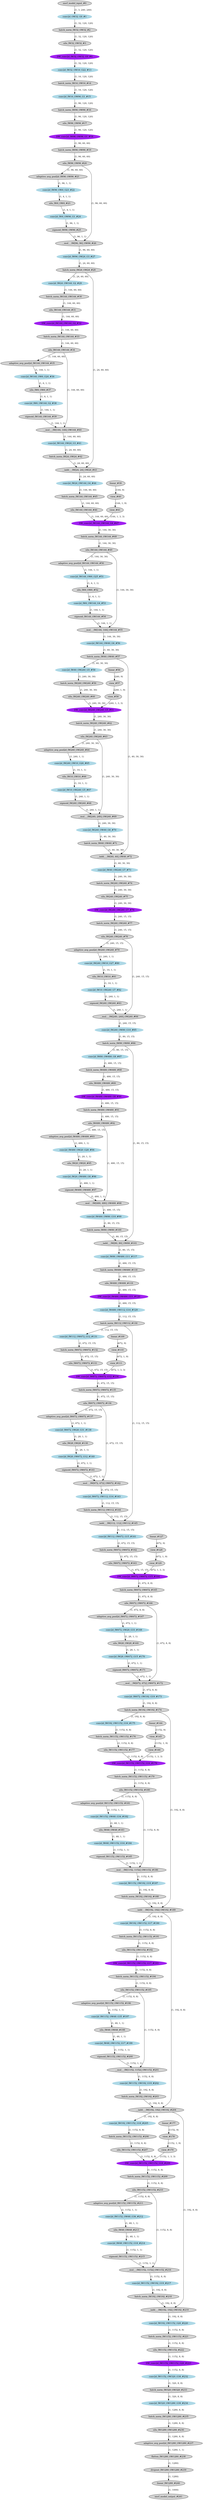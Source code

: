 strict digraph {
"0 /nncf_model_input_0" [id=0, type="nncf_model_input", label="nncf_model_input_#0", style=filled];
"1 EfficientNet/Sequential[features]/Conv2dNormActivation[0]/NNCFConv2d[0]/conv2d_0" [id=1, type=conv2d, label="conv2d_OW32_G0_#1", style=filled, color=lightblue];
"2 EfficientNet/Sequential[features]/Conv2dNormActivation[0]/NNCFBatchNorm2d[1]/batch_norm_0" [id=2, type="batch_norm", label="batch_norm_IW32_OW32_#2", style=filled];
"3 EfficientNet/Sequential[features]/Conv2dNormActivation[0]/SiLU[2]/silu_0" [id=3, type=silu, label="silu_IW32_OW32_#3", style=filled];
"4 EfficientNet/Sequential[features]/Sequential[1]/MBConv[0]/Sequential[block]/Conv2dNormActivation[0]/NNCFConv2d[0]/conv2d_0" [id=4, type=conv2d, label="DW_conv2d_IW32_OW32_G0_#4", style=filled, color=purple];
"5 EfficientNet/Sequential[features]/Sequential[1]/MBConv[0]/Sequential[block]/Conv2dNormActivation[2]/NNCFConv2d[0]/conv2d_0" [id=5, type=conv2d, label="conv2d_IW32_OW16_G22_#13", style=filled, color=lightblue];
"6 EfficientNet/Sequential[features]/Sequential[1]/MBConv[0]/Sequential[block]/Conv2dNormActivation[2]/NNCFBatchNorm2d[1]/batch_norm_0" [id=6, type="batch_norm", label="batch_norm_IW16_OW16_#14", style=filled];
"7 EfficientNet/Sequential[features]/Sequential[2]/MBConv[0]/Sequential[block]/Conv2dNormActivation[0]/NNCFConv2d[0]/conv2d_0" [id=7, type=conv2d, label="conv2d_IW16_OW96_G1_#15", style=filled, color=lightblue];
"8 EfficientNet/Sequential[features]/Sequential[2]/MBConv[0]/Sequential[block]/Conv2dNormActivation[0]/NNCFBatchNorm2d[1]/batch_norm_0" [id=8, type="batch_norm", label="batch_norm_IW96_OW96_#16", style=filled];
"9 EfficientNet/Sequential[features]/Sequential[2]/MBConv[0]/Sequential[block]/Conv2dNormActivation[0]/SiLU[2]/silu_0" [id=9, type=silu, label="silu_IW96_OW96_#17", style=filled];
"10 EfficientNet/Sequential[features]/Sequential[2]/MBConv[0]/Sequential[block]/Conv2dNormActivation[1]/NNCFConv2d[0]/conv2d_0" [id=10, type=conv2d, label="DW_conv2d_IW96_OW96_G1_#18", style=filled, color=purple];
"11 EfficientNet/Sequential[features]/Sequential[2]/MBConv[0]/Sequential[block]/Conv2dNormActivation[1]/NNCFBatchNorm2d[1]/batch_norm_0" [id=11, type="batch_norm", label="batch_norm_IW96_OW96_#19", style=filled];
"12 EfficientNet/Sequential[features]/Sequential[2]/MBConv[0]/Sequential[block]/Conv2dNormActivation[1]/SiLU[2]/silu_0" [id=12, type=silu, label="silu_IW96_OW96_#20", style=filled];
"13 EfficientNet/Sequential[features]/Sequential[2]/MBConv[0]/Sequential[block]/SqueezeExcitation[2]/AdaptiveAvgPool2d[avgpool]/adaptive_avg_pool2d_0" [id=13, type="adaptive_avg_pool2d", label="adaptive_avg_pool2d_IW96_OW96_#21", style=filled];
"14 EfficientNet/Sequential[features]/Sequential[2]/MBConv[0]/Sequential[block]/SqueezeExcitation[2]/NNCFConv2d[fc1]/conv2d_0" [id=14, type=conv2d, label="conv2d_IW96_OW4_G23_#22", style=filled, color=lightblue];
"15 EfficientNet/Sequential[features]/Sequential[2]/MBConv[0]/Sequential[block]/SqueezeExcitation[2]/SiLU[activation]/silu_0" [id=15, type=silu, label="silu_IW4_OW4_#23", style=filled];
"16 EfficientNet/Sequential[features]/Sequential[2]/MBConv[0]/Sequential[block]/SqueezeExcitation[2]/NNCFConv2d[fc2]/conv2d_0" [id=16, type=conv2d, label="conv2d_IW4_OW96_G1_#24", style=filled, color=lightblue];
"17 EfficientNet/Sequential[features]/Sequential[2]/MBConv[0]/Sequential[block]/SqueezeExcitation[2]/Sigmoid[scale_activation]/sigmoid_0" [id=17, type=sigmoid, label="sigmoid_IW96_OW96_#25", style=filled];
"18 EfficientNet/Sequential[features]/Sequential[2]/MBConv[0]/Sequential[block]/SqueezeExcitation[2]/__mul___0" [id=18, type="__mul__", label="__mul___IW[96, 96]_OW96_#26", style=filled];
"19 EfficientNet/Sequential[features]/Sequential[2]/MBConv[0]/Sequential[block]/Conv2dNormActivation[3]/NNCFConv2d[0]/conv2d_0" [id=19, type=conv2d, label="conv2d_IW96_OW24_G3_#27", style=filled, color=lightblue];
"20 EfficientNet/Sequential[features]/Sequential[2]/MBConv[0]/Sequential[block]/Conv2dNormActivation[3]/NNCFBatchNorm2d[1]/batch_norm_0" [id=20, type="batch_norm", label="batch_norm_IW24_OW24_#28", style=filled];
"21 EfficientNet/Sequential[features]/Sequential[2]/MBConv[1]/Sequential[block]/Conv2dNormActivation[0]/NNCFConv2d[0]/conv2d_0" [id=21, type=conv2d, label="conv2d_IW24_OW144_G2_#29", style=filled, color=lightblue];
"22 EfficientNet/Sequential[features]/Sequential[2]/MBConv[1]/Sequential[block]/Conv2dNormActivation[0]/NNCFBatchNorm2d[1]/batch_norm_0" [id=22, type="batch_norm", label="batch_norm_IW144_OW144_#30", style=filled];
"23 EfficientNet/Sequential[features]/Sequential[2]/MBConv[1]/Sequential[block]/Conv2dNormActivation[0]/SiLU[2]/silu_0" [id=23, type=silu, label="silu_IW144_OW144_#31", style=filled];
"24 EfficientNet/Sequential[features]/Sequential[2]/MBConv[1]/Sequential[block]/Conv2dNormActivation[1]/NNCFConv2d[0]/conv2d_0" [id=24, type=conv2d, label="DW_conv2d_IW144_OW144_G2_#32", style=filled, color=purple];
"25 EfficientNet/Sequential[features]/Sequential[2]/MBConv[1]/Sequential[block]/Conv2dNormActivation[1]/NNCFBatchNorm2d[1]/batch_norm_0" [id=25, type="batch_norm", label="batch_norm_IW144_OW144_#33", style=filled];
"26 EfficientNet/Sequential[features]/Sequential[2]/MBConv[1]/Sequential[block]/Conv2dNormActivation[1]/SiLU[2]/silu_0" [id=26, type=silu, label="silu_IW144_OW144_#34", style=filled];
"27 EfficientNet/Sequential[features]/Sequential[2]/MBConv[1]/Sequential[block]/SqueezeExcitation[2]/AdaptiveAvgPool2d[avgpool]/adaptive_avg_pool2d_0" [id=27, type="adaptive_avg_pool2d", label="adaptive_avg_pool2d_IW144_OW144_#35", style=filled];
"28 EfficientNet/Sequential[features]/Sequential[2]/MBConv[1]/Sequential[block]/SqueezeExcitation[2]/NNCFConv2d[fc1]/conv2d_0" [id=28, type=conv2d, label="conv2d_IW144_OW6_G24_#36", style=filled, color=lightblue];
"29 EfficientNet/Sequential[features]/Sequential[2]/MBConv[1]/Sequential[block]/SqueezeExcitation[2]/SiLU[activation]/silu_0" [id=29, type=silu, label="silu_IW6_OW6_#37", style=filled];
"30 EfficientNet/Sequential[features]/Sequential[2]/MBConv[1]/Sequential[block]/SqueezeExcitation[2]/NNCFConv2d[fc2]/conv2d_0" [id=30, type=conv2d, label="conv2d_IW6_OW144_G2_#38", style=filled, color=lightblue];
"31 EfficientNet/Sequential[features]/Sequential[2]/MBConv[1]/Sequential[block]/SqueezeExcitation[2]/Sigmoid[scale_activation]/sigmoid_0" [id=31, type=sigmoid, label="sigmoid_IW144_OW144_#39", style=filled];
"32 EfficientNet/Sequential[features]/Sequential[2]/MBConv[1]/Sequential[block]/SqueezeExcitation[2]/__mul___0" [id=32, type="__mul__", label="__mul___IW[144, 144]_OW144_#40", style=filled];
"33 EfficientNet/Sequential[features]/Sequential[2]/MBConv[1]/Sequential[block]/Conv2dNormActivation[3]/NNCFConv2d[0]/conv2d_0" [id=33, type=conv2d, label="conv2d_IW144_OW24_G3_#41", style=filled, color=lightblue];
"34 EfficientNet/Sequential[features]/Sequential[2]/MBConv[1]/Sequential[block]/Conv2dNormActivation[3]/NNCFBatchNorm2d[1]/batch_norm_0" [id=34, type="batch_norm", label="batch_norm_IW24_OW24_#42", style=filled];
"35 EfficientNet/Sequential[features]/Sequential[2]/MBConv[1]/__iadd___0" [id=35, type="__iadd__", label="__iadd___IW[24, 24]_OW24_#43", style=filled];
"36 EfficientNet/Sequential[features]/Sequential[3]/MBConv[0]/Sequential[block]/Conv2dNormActivation[0]/NNCFConv2d[0]/conv2d_0" [id=36, type=conv2d, label="conv2d_IW24_OW144_G4_#44", style=filled, color=lightblue];
"37 EfficientNet/Sequential[features]/Sequential[3]/MBConv[0]/Sequential[block]/Conv2dNormActivation[0]/NNCFBatchNorm2d[1]/batch_norm_0" [id=37, type="batch_norm", label="batch_norm_IW144_OW144_#45", style=filled];
"38 EfficientNet/Sequential[features]/Sequential[3]/MBConv[0]/Sequential[block]/Conv2dNormActivation[0]/SiLU[2]/silu_0" [id=38, type=silu, label="silu_IW144_OW144_#46", style=filled];
"39 EfficientNet/Sequential[features]/Sequential[3]/MBConv[0]/Sequential[block]/Conv2dNormActivation[1]/NNCFConv2d[0]/ModuleDict[pre_ops]/UpdateWeight[3]/ElasticKernelConv2DOp[op]/linear_0" [id=39, type=linear, label="linear_#39", style=filled];
"40 EfficientNet/Sequential[features]/Sequential[3]/MBConv[0]/Sequential[block]/Conv2dNormActivation[1]/NNCFConv2d[0]/ModuleDict[pre_ops]/UpdateWeight[3]/ElasticKernelConv2DOp[op]/view_0" [id=40, type=view, label="view_#40", style=filled];
"41 EfficientNet/Sequential[features]/Sequential[3]/MBConv[0]/Sequential[block]/Conv2dNormActivation[1]/NNCFConv2d[0]/ModuleDict[pre_ops]/UpdateWeight[3]/ElasticKernelConv2DOp[op]/view_1" [id=41, type=view, label="view_#41", style=filled];
"42 EfficientNet/Sequential[features]/Sequential[3]/MBConv[0]/Sequential[block]/Conv2dNormActivation[1]/NNCFConv2d[0]/conv2d_0" [id=42, type=conv2d, label="DW_conv2d_IW144_OW144_G4_#47", style=filled, color=purple];
"43 EfficientNet/Sequential[features]/Sequential[3]/MBConv[0]/Sequential[block]/Conv2dNormActivation[1]/NNCFBatchNorm2d[1]/batch_norm_0" [id=43, type="batch_norm", label="batch_norm_IW144_OW144_#48", style=filled];
"44 EfficientNet/Sequential[features]/Sequential[3]/MBConv[0]/Sequential[block]/Conv2dNormActivation[1]/SiLU[2]/silu_0" [id=44, type=silu, label="silu_IW144_OW144_#49", style=filled];
"45 EfficientNet/Sequential[features]/Sequential[3]/MBConv[0]/Sequential[block]/SqueezeExcitation[2]/AdaptiveAvgPool2d[avgpool]/adaptive_avg_pool2d_0" [id=45, type="adaptive_avg_pool2d", label="adaptive_avg_pool2d_IW144_OW144_#50", style=filled];
"46 EfficientNet/Sequential[features]/Sequential[3]/MBConv[0]/Sequential[block]/SqueezeExcitation[2]/NNCFConv2d[fc1]/conv2d_0" [id=46, type=conv2d, label="conv2d_IW144_OW6_G25_#51", style=filled, color=lightblue];
"47 EfficientNet/Sequential[features]/Sequential[3]/MBConv[0]/Sequential[block]/SqueezeExcitation[2]/SiLU[activation]/silu_0" [id=47, type=silu, label="silu_IW6_OW6_#52", style=filled];
"48 EfficientNet/Sequential[features]/Sequential[3]/MBConv[0]/Sequential[block]/SqueezeExcitation[2]/NNCFConv2d[fc2]/conv2d_0" [id=48, type=conv2d, label="conv2d_IW6_OW144_G4_#53", style=filled, color=lightblue];
"49 EfficientNet/Sequential[features]/Sequential[3]/MBConv[0]/Sequential[block]/SqueezeExcitation[2]/Sigmoid[scale_activation]/sigmoid_0" [id=49, type=sigmoid, label="sigmoid_IW144_OW144_#54", style=filled];
"50 EfficientNet/Sequential[features]/Sequential[3]/MBConv[0]/Sequential[block]/SqueezeExcitation[2]/__mul___0" [id=50, type="__mul__", label="__mul___IW[144, 144]_OW144_#55", style=filled];
"51 EfficientNet/Sequential[features]/Sequential[3]/MBConv[0]/Sequential[block]/Conv2dNormActivation[3]/NNCFConv2d[0]/conv2d_0" [id=51, type=conv2d, label="conv2d_IW144_OW40_G6_#56", style=filled, color=lightblue];
"52 EfficientNet/Sequential[features]/Sequential[3]/MBConv[0]/Sequential[block]/Conv2dNormActivation[3]/NNCFBatchNorm2d[1]/batch_norm_0" [id=52, type="batch_norm", label="batch_norm_IW40_OW40_#57", style=filled];
"53 EfficientNet/Sequential[features]/Sequential[3]/MBConv[1]/Sequential[block]/Conv2dNormActivation[0]/NNCFConv2d[0]/conv2d_0" [id=53, type=conv2d, label="conv2d_IW40_OW240_G5_#58", style=filled, color=lightblue];
"54 EfficientNet/Sequential[features]/Sequential[3]/MBConv[1]/Sequential[block]/Conv2dNormActivation[0]/NNCFBatchNorm2d[1]/batch_norm_0" [id=54, type="batch_norm", label="batch_norm_IW240_OW240_#59", style=filled];
"55 EfficientNet/Sequential[features]/Sequential[3]/MBConv[1]/Sequential[block]/Conv2dNormActivation[0]/SiLU[2]/silu_0" [id=55, type=silu, label="silu_IW240_OW240_#60", style=filled];
"56 EfficientNet/Sequential[features]/Sequential[3]/MBConv[1]/Sequential[block]/Conv2dNormActivation[1]/NNCFConv2d[0]/ModuleDict[pre_ops]/UpdateWeight[3]/ElasticKernelConv2DOp[op]/linear_0" [id=56, type=linear, label="linear_#56", style=filled];
"57 EfficientNet/Sequential[features]/Sequential[3]/MBConv[1]/Sequential[block]/Conv2dNormActivation[1]/NNCFConv2d[0]/ModuleDict[pre_ops]/UpdateWeight[3]/ElasticKernelConv2DOp[op]/view_0" [id=57, type=view, label="view_#57", style=filled];
"58 EfficientNet/Sequential[features]/Sequential[3]/MBConv[1]/Sequential[block]/Conv2dNormActivation[1]/NNCFConv2d[0]/ModuleDict[pre_ops]/UpdateWeight[3]/ElasticKernelConv2DOp[op]/view_1" [id=58, type=view, label="view_#58", style=filled];
"59 EfficientNet/Sequential[features]/Sequential[3]/MBConv[1]/Sequential[block]/Conv2dNormActivation[1]/NNCFConv2d[0]/conv2d_0" [id=59, type=conv2d, label="DW_conv2d_IW240_OW240_G5_#61", style=filled, color=purple];
"60 EfficientNet/Sequential[features]/Sequential[3]/MBConv[1]/Sequential[block]/Conv2dNormActivation[1]/NNCFBatchNorm2d[1]/batch_norm_0" [id=60, type="batch_norm", label="batch_norm_IW240_OW240_#62", style=filled];
"61 EfficientNet/Sequential[features]/Sequential[3]/MBConv[1]/Sequential[block]/Conv2dNormActivation[1]/SiLU[2]/silu_0" [id=61, type=silu, label="silu_IW240_OW240_#63", style=filled];
"62 EfficientNet/Sequential[features]/Sequential[3]/MBConv[1]/Sequential[block]/SqueezeExcitation[2]/AdaptiveAvgPool2d[avgpool]/adaptive_avg_pool2d_0" [id=62, type="adaptive_avg_pool2d", label="adaptive_avg_pool2d_IW240_OW240_#64", style=filled];
"63 EfficientNet/Sequential[features]/Sequential[3]/MBConv[1]/Sequential[block]/SqueezeExcitation[2]/NNCFConv2d[fc1]/conv2d_0" [id=63, type=conv2d, label="conv2d_IW240_OW10_G26_#65", style=filled, color=lightblue];
"64 EfficientNet/Sequential[features]/Sequential[3]/MBConv[1]/Sequential[block]/SqueezeExcitation[2]/SiLU[activation]/silu_0" [id=64, type=silu, label="silu_IW10_OW10_#66", style=filled];
"65 EfficientNet/Sequential[features]/Sequential[3]/MBConv[1]/Sequential[block]/SqueezeExcitation[2]/NNCFConv2d[fc2]/conv2d_0" [id=65, type=conv2d, label="conv2d_IW10_OW240_G5_#67", style=filled, color=lightblue];
"66 EfficientNet/Sequential[features]/Sequential[3]/MBConv[1]/Sequential[block]/SqueezeExcitation[2]/Sigmoid[scale_activation]/sigmoid_0" [id=66, type=sigmoid, label="sigmoid_IW240_OW240_#68", style=filled];
"67 EfficientNet/Sequential[features]/Sequential[3]/MBConv[1]/Sequential[block]/SqueezeExcitation[2]/__mul___0" [id=67, type="__mul__", label="__mul___IW[240, 240]_OW240_#69", style=filled];
"68 EfficientNet/Sequential[features]/Sequential[3]/MBConv[1]/Sequential[block]/Conv2dNormActivation[3]/NNCFConv2d[0]/conv2d_0" [id=68, type=conv2d, label="conv2d_IW240_OW40_G6_#70", style=filled, color=lightblue];
"69 EfficientNet/Sequential[features]/Sequential[3]/MBConv[1]/Sequential[block]/Conv2dNormActivation[3]/NNCFBatchNorm2d[1]/batch_norm_0" [id=69, type="batch_norm", label="batch_norm_IW40_OW40_#71", style=filled];
"70 EfficientNet/Sequential[features]/Sequential[3]/MBConv[1]/__iadd___0" [id=70, type="__iadd__", label="__iadd___IW[40, 40]_OW40_#72", style=filled];
"71 EfficientNet/Sequential[features]/Sequential[4]/MBConv[0]/Sequential[block]/Conv2dNormActivation[0]/NNCFConv2d[0]/conv2d_0" [id=71, type=conv2d, label="conv2d_IW40_OW240_G7_#73", style=filled, color=lightblue];
"72 EfficientNet/Sequential[features]/Sequential[4]/MBConv[0]/Sequential[block]/Conv2dNormActivation[0]/NNCFBatchNorm2d[1]/batch_norm_0" [id=72, type="batch_norm", label="batch_norm_IW240_OW240_#74", style=filled];
"73 EfficientNet/Sequential[features]/Sequential[4]/MBConv[0]/Sequential[block]/Conv2dNormActivation[0]/SiLU[2]/silu_0" [id=73, type=silu, label="silu_IW240_OW240_#75", style=filled];
"74 EfficientNet/Sequential[features]/Sequential[4]/MBConv[0]/Sequential[block]/Conv2dNormActivation[1]/NNCFConv2d[0]/conv2d_0" [id=74, type=conv2d, label="DW_conv2d_IW240_OW240_G7_#76", style=filled, color=purple];
"75 EfficientNet/Sequential[features]/Sequential[4]/MBConv[0]/Sequential[block]/Conv2dNormActivation[1]/NNCFBatchNorm2d[1]/batch_norm_0" [id=75, type="batch_norm", label="batch_norm_IW240_OW240_#77", style=filled];
"76 EfficientNet/Sequential[features]/Sequential[4]/MBConv[0]/Sequential[block]/Conv2dNormActivation[1]/SiLU[2]/silu_0" [id=76, type=silu, label="silu_IW240_OW240_#78", style=filled];
"77 EfficientNet/Sequential[features]/Sequential[4]/MBConv[0]/Sequential[block]/SqueezeExcitation[2]/AdaptiveAvgPool2d[avgpool]/adaptive_avg_pool2d_0" [id=77, type="adaptive_avg_pool2d", label="adaptive_avg_pool2d_IW240_OW240_#79", style=filled];
"78 EfficientNet/Sequential[features]/Sequential[4]/MBConv[0]/Sequential[block]/SqueezeExcitation[2]/NNCFConv2d[fc1]/conv2d_0" [id=78, type=conv2d, label="conv2d_IW240_OW10_G27_#80", style=filled, color=lightblue];
"79 EfficientNet/Sequential[features]/Sequential[4]/MBConv[0]/Sequential[block]/SqueezeExcitation[2]/SiLU[activation]/silu_0" [id=79, type=silu, label="silu_IW10_OW10_#81", style=filled];
"80 EfficientNet/Sequential[features]/Sequential[4]/MBConv[0]/Sequential[block]/SqueezeExcitation[2]/NNCFConv2d[fc2]/conv2d_0" [id=80, type=conv2d, label="conv2d_IW10_OW240_G7_#82", style=filled, color=lightblue];
"81 EfficientNet/Sequential[features]/Sequential[4]/MBConv[0]/Sequential[block]/SqueezeExcitation[2]/Sigmoid[scale_activation]/sigmoid_0" [id=81, type=sigmoid, label="sigmoid_IW240_OW240_#83", style=filled];
"82 EfficientNet/Sequential[features]/Sequential[4]/MBConv[0]/Sequential[block]/SqueezeExcitation[2]/__mul___0" [id=82, type="__mul__", label="__mul___IW[240, 240]_OW240_#84", style=filled];
"83 EfficientNet/Sequential[features]/Sequential[4]/MBConv[0]/Sequential[block]/Conv2dNormActivation[3]/NNCFConv2d[0]/conv2d_0" [id=83, type=conv2d, label="conv2d_IW240_OW80_G10_#85", style=filled, color=lightblue];
"84 EfficientNet/Sequential[features]/Sequential[4]/MBConv[0]/Sequential[block]/Conv2dNormActivation[3]/NNCFBatchNorm2d[1]/batch_norm_0" [id=84, type="batch_norm", label="batch_norm_IW80_OW80_#86", style=filled];
"85 EfficientNet/Sequential[features]/Sequential[4]/MBConv[1]/Sequential[block]/Conv2dNormActivation[0]/NNCFConv2d[0]/conv2d_0" [id=85, type=conv2d, label="conv2d_IW80_OW480_G8_#87", style=filled, color=lightblue];
"86 EfficientNet/Sequential[features]/Sequential[4]/MBConv[1]/Sequential[block]/Conv2dNormActivation[0]/NNCFBatchNorm2d[1]/batch_norm_0" [id=86, type="batch_norm", label="batch_norm_IW480_OW480_#88", style=filled];
"87 EfficientNet/Sequential[features]/Sequential[4]/MBConv[1]/Sequential[block]/Conv2dNormActivation[0]/SiLU[2]/silu_0" [id=87, type=silu, label="silu_IW480_OW480_#89", style=filled];
"88 EfficientNet/Sequential[features]/Sequential[4]/MBConv[1]/Sequential[block]/Conv2dNormActivation[1]/NNCFConv2d[0]/conv2d_0" [id=88, type=conv2d, label="DW_conv2d_IW480_OW480_G8_#90", style=filled, color=purple];
"89 EfficientNet/Sequential[features]/Sequential[4]/MBConv[1]/Sequential[block]/Conv2dNormActivation[1]/NNCFBatchNorm2d[1]/batch_norm_0" [id=89, type="batch_norm", label="batch_norm_IW480_OW480_#91", style=filled];
"90 EfficientNet/Sequential[features]/Sequential[4]/MBConv[1]/Sequential[block]/Conv2dNormActivation[1]/SiLU[2]/silu_0" [id=90, type=silu, label="silu_IW480_OW480_#92", style=filled];
"91 EfficientNet/Sequential[features]/Sequential[4]/MBConv[1]/Sequential[block]/SqueezeExcitation[2]/AdaptiveAvgPool2d[avgpool]/adaptive_avg_pool2d_0" [id=91, type="adaptive_avg_pool2d", label="adaptive_avg_pool2d_IW480_OW480_#93", style=filled];
"92 EfficientNet/Sequential[features]/Sequential[4]/MBConv[1]/Sequential[block]/SqueezeExcitation[2]/NNCFConv2d[fc1]/conv2d_0" [id=92, type=conv2d, label="conv2d_IW480_OW20_G28_#94", style=filled, color=lightblue];
"93 EfficientNet/Sequential[features]/Sequential[4]/MBConv[1]/Sequential[block]/SqueezeExcitation[2]/SiLU[activation]/silu_0" [id=93, type=silu, label="silu_IW20_OW20_#95", style=filled];
"94 EfficientNet/Sequential[features]/Sequential[4]/MBConv[1]/Sequential[block]/SqueezeExcitation[2]/NNCFConv2d[fc2]/conv2d_0" [id=94, type=conv2d, label="conv2d_IW20_OW480_G8_#96", style=filled, color=lightblue];
"95 EfficientNet/Sequential[features]/Sequential[4]/MBConv[1]/Sequential[block]/SqueezeExcitation[2]/Sigmoid[scale_activation]/sigmoid_0" [id=95, type=sigmoid, label="sigmoid_IW480_OW480_#97", style=filled];
"96 EfficientNet/Sequential[features]/Sequential[4]/MBConv[1]/Sequential[block]/SqueezeExcitation[2]/__mul___0" [id=96, type="__mul__", label="__mul___IW[480, 480]_OW480_#98", style=filled];
"97 EfficientNet/Sequential[features]/Sequential[4]/MBConv[1]/Sequential[block]/Conv2dNormActivation[3]/NNCFConv2d[0]/conv2d_0" [id=97, type=conv2d, label="conv2d_IW480_OW80_G10_#99", style=filled, color=lightblue];
"98 EfficientNet/Sequential[features]/Sequential[4]/MBConv[1]/Sequential[block]/Conv2dNormActivation[3]/NNCFBatchNorm2d[1]/batch_norm_0" [id=98, type="batch_norm", label="batch_norm_IW80_OW80_#100", style=filled];
"99 EfficientNet/Sequential[features]/Sequential[4]/MBConv[1]/__iadd___0" [id=99, type="__iadd__", label="__iadd___IW[80, 80]_OW80_#101", style=filled];
"100 EfficientNet/Sequential[features]/Sequential[5]/MBConv[0]/Sequential[block]/Conv2dNormActivation[0]/NNCFConv2d[0]/conv2d_0" [id=100, type=conv2d, label="conv2d_IW80_OW480_G11_#117", style=filled, color=lightblue];
"101 EfficientNet/Sequential[features]/Sequential[5]/MBConv[0]/Sequential[block]/Conv2dNormActivation[0]/NNCFBatchNorm2d[1]/batch_norm_0" [id=101, type="batch_norm", label="batch_norm_IW480_OW480_#118", style=filled];
"102 EfficientNet/Sequential[features]/Sequential[5]/MBConv[0]/Sequential[block]/Conv2dNormActivation[0]/SiLU[2]/silu_0" [id=102, type=silu, label="silu_IW480_OW480_#119", style=filled];
"103 EfficientNet/Sequential[features]/Sequential[5]/MBConv[0]/Sequential[block]/Conv2dNormActivation[1]/NNCFConv2d[0]/conv2d_0" [id=103, type=conv2d, label="DW_conv2d_IW480_OW480_G11_#120", style=filled, color=purple];
"104 EfficientNet/Sequential[features]/Sequential[5]/MBConv[0]/Sequential[block]/Conv2dNormActivation[3]/NNCFConv2d[0]/conv2d_0" [id=104, type=conv2d, label="conv2d_IW480_OW112_G14_#129", style=filled, color=lightblue];
"105 EfficientNet/Sequential[features]/Sequential[5]/MBConv[0]/Sequential[block]/Conv2dNormActivation[3]/NNCFBatchNorm2d[1]/batch_norm_0" [id=105, type="batch_norm", label="batch_norm_IW112_OW112_#130", style=filled];
"106 EfficientNet/Sequential[features]/Sequential[5]/MBConv[1]/Sequential[block]/Conv2dNormActivation[0]/NNCFConv2d[0]/conv2d_0" [id=106, type=conv2d, label="conv2d_IW112_OW672_G12_#131", style=filled, color=lightblue];
"107 EfficientNet/Sequential[features]/Sequential[5]/MBConv[1]/Sequential[block]/Conv2dNormActivation[0]/NNCFBatchNorm2d[1]/batch_norm_0" [id=107, type="batch_norm", label="batch_norm_IW672_OW672_#132", style=filled];
"108 EfficientNet/Sequential[features]/Sequential[5]/MBConv[1]/Sequential[block]/Conv2dNormActivation[0]/SiLU[2]/silu_0" [id=108, type=silu, label="silu_IW672_OW672_#133", style=filled];
"109 EfficientNet/Sequential[features]/Sequential[5]/MBConv[1]/Sequential[block]/Conv2dNormActivation[1]/NNCFConv2d[0]/ModuleDict[pre_ops]/UpdateWeight[3]/ElasticKernelConv2DOp[op]/linear_0" [id=109, type=linear, label="linear_#109", style=filled];
"110 EfficientNet/Sequential[features]/Sequential[5]/MBConv[1]/Sequential[block]/Conv2dNormActivation[1]/NNCFConv2d[0]/ModuleDict[pre_ops]/UpdateWeight[3]/ElasticKernelConv2DOp[op]/view_0" [id=110, type=view, label="view_#110", style=filled];
"111 EfficientNet/Sequential[features]/Sequential[5]/MBConv[1]/Sequential[block]/Conv2dNormActivation[1]/NNCFConv2d[0]/ModuleDict[pre_ops]/UpdateWeight[3]/ElasticKernelConv2DOp[op]/view_1" [id=111, type=view, label="view_#111", style=filled];
"112 EfficientNet/Sequential[features]/Sequential[5]/MBConv[1]/Sequential[block]/Conv2dNormActivation[1]/NNCFConv2d[0]/conv2d_0" [id=112, type=conv2d, label="DW_conv2d_IW672_OW672_G12_#134", style=filled, color=purple];
"113 EfficientNet/Sequential[features]/Sequential[5]/MBConv[1]/Sequential[block]/Conv2dNormActivation[1]/NNCFBatchNorm2d[1]/batch_norm_0" [id=113, type="batch_norm", label="batch_norm_IW672_OW672_#135", style=filled];
"114 EfficientNet/Sequential[features]/Sequential[5]/MBConv[1]/Sequential[block]/Conv2dNormActivation[1]/SiLU[2]/silu_0" [id=114, type=silu, label="silu_IW672_OW672_#136", style=filled];
"115 EfficientNet/Sequential[features]/Sequential[5]/MBConv[1]/Sequential[block]/SqueezeExcitation[2]/AdaptiveAvgPool2d[avgpool]/adaptive_avg_pool2d_0" [id=115, type="adaptive_avg_pool2d", label="adaptive_avg_pool2d_IW672_OW672_#137", style=filled];
"116 EfficientNet/Sequential[features]/Sequential[5]/MBConv[1]/Sequential[block]/SqueezeExcitation[2]/NNCFConv2d[fc1]/conv2d_0" [id=116, type=conv2d, label="conv2d_IW672_OW28_G31_#138", style=filled, color=lightblue];
"117 EfficientNet/Sequential[features]/Sequential[5]/MBConv[1]/Sequential[block]/SqueezeExcitation[2]/SiLU[activation]/silu_0" [id=117, type=silu, label="silu_IW28_OW28_#139", style=filled];
"118 EfficientNet/Sequential[features]/Sequential[5]/MBConv[1]/Sequential[block]/SqueezeExcitation[2]/NNCFConv2d[fc2]/conv2d_0" [id=118, type=conv2d, label="conv2d_IW28_OW672_G12_#140", style=filled, color=lightblue];
"119 EfficientNet/Sequential[features]/Sequential[5]/MBConv[1]/Sequential[block]/SqueezeExcitation[2]/Sigmoid[scale_activation]/sigmoid_0" [id=119, type=sigmoid, label="sigmoid_IW672_OW672_#141", style=filled];
"120 EfficientNet/Sequential[features]/Sequential[5]/MBConv[1]/Sequential[block]/SqueezeExcitation[2]/__mul___0" [id=120, type="__mul__", label="__mul___IW[672, 672]_OW672_#142", style=filled];
"121 EfficientNet/Sequential[features]/Sequential[5]/MBConv[1]/Sequential[block]/Conv2dNormActivation[3]/NNCFConv2d[0]/conv2d_0" [id=121, type=conv2d, label="conv2d_IW672_OW112_G14_#143", style=filled, color=lightblue];
"122 EfficientNet/Sequential[features]/Sequential[5]/MBConv[1]/Sequential[block]/Conv2dNormActivation[3]/NNCFBatchNorm2d[1]/batch_norm_0" [id=122, type="batch_norm", label="batch_norm_IW112_OW112_#144", style=filled];
"123 EfficientNet/Sequential[features]/Sequential[5]/MBConv[1]/__iadd___0" [id=123, type="__iadd__", label="__iadd___IW[112, 112]_OW112_#145", style=filled];
"124 EfficientNet/Sequential[features]/Sequential[6]/MBConv[0]/Sequential[block]/Conv2dNormActivation[0]/NNCFConv2d[0]/conv2d_0" [id=124, type=conv2d, label="conv2d_IW112_OW672_G15_#161", style=filled, color=lightblue];
"125 EfficientNet/Sequential[features]/Sequential[6]/MBConv[0]/Sequential[block]/Conv2dNormActivation[0]/NNCFBatchNorm2d[1]/batch_norm_0" [id=125, type="batch_norm", label="batch_norm_IW672_OW672_#162", style=filled];
"126 EfficientNet/Sequential[features]/Sequential[6]/MBConv[0]/Sequential[block]/Conv2dNormActivation[0]/SiLU[2]/silu_0" [id=126, type=silu, label="silu_IW672_OW672_#163", style=filled];
"127 EfficientNet/Sequential[features]/Sequential[6]/MBConv[0]/Sequential[block]/Conv2dNormActivation[1]/NNCFConv2d[0]/ModuleDict[pre_ops]/UpdateWeight[3]/ElasticKernelConv2DOp[op]/linear_0" [id=127, type=linear, label="linear_#127", style=filled];
"128 EfficientNet/Sequential[features]/Sequential[6]/MBConv[0]/Sequential[block]/Conv2dNormActivation[1]/NNCFConv2d[0]/ModuleDict[pre_ops]/UpdateWeight[3]/ElasticKernelConv2DOp[op]/view_0" [id=128, type=view, label="view_#128", style=filled];
"129 EfficientNet/Sequential[features]/Sequential[6]/MBConv[0]/Sequential[block]/Conv2dNormActivation[1]/NNCFConv2d[0]/ModuleDict[pre_ops]/UpdateWeight[3]/ElasticKernelConv2DOp[op]/view_1" [id=129, type=view, label="view_#129", style=filled];
"130 EfficientNet/Sequential[features]/Sequential[6]/MBConv[0]/Sequential[block]/Conv2dNormActivation[1]/NNCFConv2d[0]/conv2d_0" [id=130, type=conv2d, label="DW_conv2d_IW672_OW672_G15_#164", style=filled, color=purple];
"131 EfficientNet/Sequential[features]/Sequential[6]/MBConv[0]/Sequential[block]/Conv2dNormActivation[1]/NNCFBatchNorm2d[1]/batch_norm_0" [id=131, type="batch_norm", label="batch_norm_IW672_OW672_#165", style=filled];
"132 EfficientNet/Sequential[features]/Sequential[6]/MBConv[0]/Sequential[block]/Conv2dNormActivation[1]/SiLU[2]/silu_0" [id=132, type=silu, label="silu_IW672_OW672_#166", style=filled];
"133 EfficientNet/Sequential[features]/Sequential[6]/MBConv[0]/Sequential[block]/SqueezeExcitation[2]/AdaptiveAvgPool2d[avgpool]/adaptive_avg_pool2d_0" [id=133, type="adaptive_avg_pool2d", label="adaptive_avg_pool2d_IW672_OW672_#167", style=filled];
"134 EfficientNet/Sequential[features]/Sequential[6]/MBConv[0]/Sequential[block]/SqueezeExcitation[2]/NNCFConv2d[fc1]/conv2d_0" [id=134, type=conv2d, label="conv2d_IW672_OW28_G33_#168", style=filled, color=lightblue];
"135 EfficientNet/Sequential[features]/Sequential[6]/MBConv[0]/Sequential[block]/SqueezeExcitation[2]/SiLU[activation]/silu_0" [id=135, type=silu, label="silu_IW28_OW28_#169", style=filled];
"136 EfficientNet/Sequential[features]/Sequential[6]/MBConv[0]/Sequential[block]/SqueezeExcitation[2]/NNCFConv2d[fc2]/conv2d_0" [id=136, type=conv2d, label="conv2d_IW28_OW672_G15_#170", style=filled, color=lightblue];
"137 EfficientNet/Sequential[features]/Sequential[6]/MBConv[0]/Sequential[block]/SqueezeExcitation[2]/Sigmoid[scale_activation]/sigmoid_0" [id=137, type=sigmoid, label="sigmoid_IW672_OW672_#171", style=filled];
"138 EfficientNet/Sequential[features]/Sequential[6]/MBConv[0]/Sequential[block]/SqueezeExcitation[2]/__mul___0" [id=138, type="__mul__", label="__mul___IW[672, 672]_OW672_#172", style=filled];
"139 EfficientNet/Sequential[features]/Sequential[6]/MBConv[0]/Sequential[block]/Conv2dNormActivation[3]/NNCFConv2d[0]/conv2d_0" [id=139, type=conv2d, label="conv2d_IW672_OW192_G19_#173", style=filled, color=lightblue];
"140 EfficientNet/Sequential[features]/Sequential[6]/MBConv[0]/Sequential[block]/Conv2dNormActivation[3]/NNCFBatchNorm2d[1]/batch_norm_0" [id=140, type="batch_norm", label="batch_norm_IW192_OW192_#174", style=filled];
"141 EfficientNet/Sequential[features]/Sequential[6]/MBConv[1]/Sequential[block]/Conv2dNormActivation[0]/NNCFConv2d[0]/conv2d_0" [id=141, type=conv2d, label="conv2d_IW192_OW1152_G16_#175", style=filled, color=lightblue];
"142 EfficientNet/Sequential[features]/Sequential[6]/MBConv[1]/Sequential[block]/Conv2dNormActivation[0]/NNCFBatchNorm2d[1]/batch_norm_0" [id=142, type="batch_norm", label="batch_norm_IW1152_OW1152_#176", style=filled];
"143 EfficientNet/Sequential[features]/Sequential[6]/MBConv[1]/Sequential[block]/Conv2dNormActivation[0]/SiLU[2]/silu_0" [id=143, type=silu, label="silu_IW1152_OW1152_#177", style=filled];
"144 EfficientNet/Sequential[features]/Sequential[6]/MBConv[1]/Sequential[block]/Conv2dNormActivation[1]/NNCFConv2d[0]/ModuleDict[pre_ops]/UpdateWeight[3]/ElasticKernelConv2DOp[op]/linear_0" [id=144, type=linear, label="linear_#144", style=filled];
"145 EfficientNet/Sequential[features]/Sequential[6]/MBConv[1]/Sequential[block]/Conv2dNormActivation[1]/NNCFConv2d[0]/ModuleDict[pre_ops]/UpdateWeight[3]/ElasticKernelConv2DOp[op]/view_0" [id=145, type=view, label="view_#145", style=filled];
"146 EfficientNet/Sequential[features]/Sequential[6]/MBConv[1]/Sequential[block]/Conv2dNormActivation[1]/NNCFConv2d[0]/ModuleDict[pre_ops]/UpdateWeight[3]/ElasticKernelConv2DOp[op]/view_1" [id=146, type=view, label="view_#146", style=filled];
"147 EfficientNet/Sequential[features]/Sequential[6]/MBConv[1]/Sequential[block]/Conv2dNormActivation[1]/NNCFConv2d[0]/conv2d_0" [id=147, type=conv2d, label="DW_conv2d_IW1152_OW1152_G16_#178", style=filled, color=purple];
"148 EfficientNet/Sequential[features]/Sequential[6]/MBConv[1]/Sequential[block]/Conv2dNormActivation[1]/NNCFBatchNorm2d[1]/batch_norm_0" [id=148, type="batch_norm", label="batch_norm_IW1152_OW1152_#179", style=filled];
"149 EfficientNet/Sequential[features]/Sequential[6]/MBConv[1]/Sequential[block]/Conv2dNormActivation[1]/SiLU[2]/silu_0" [id=149, type=silu, label="silu_IW1152_OW1152_#180", style=filled];
"150 EfficientNet/Sequential[features]/Sequential[6]/MBConv[1]/Sequential[block]/SqueezeExcitation[2]/AdaptiveAvgPool2d[avgpool]/adaptive_avg_pool2d_0" [id=150, type="adaptive_avg_pool2d", label="adaptive_avg_pool2d_IW1152_OW1152_#181", style=filled];
"151 EfficientNet/Sequential[features]/Sequential[6]/MBConv[1]/Sequential[block]/SqueezeExcitation[2]/NNCFConv2d[fc1]/conv2d_0" [id=151, type=conv2d, label="conv2d_IW1152_OW48_G34_#182", style=filled, color=lightblue];
"152 EfficientNet/Sequential[features]/Sequential[6]/MBConv[1]/Sequential[block]/SqueezeExcitation[2]/SiLU[activation]/silu_0" [id=152, type=silu, label="silu_IW48_OW48_#183", style=filled];
"153 EfficientNet/Sequential[features]/Sequential[6]/MBConv[1]/Sequential[block]/SqueezeExcitation[2]/NNCFConv2d[fc2]/conv2d_0" [id=153, type=conv2d, label="conv2d_IW48_OW1152_G16_#184", style=filled, color=lightblue];
"154 EfficientNet/Sequential[features]/Sequential[6]/MBConv[1]/Sequential[block]/SqueezeExcitation[2]/Sigmoid[scale_activation]/sigmoid_0" [id=154, type=sigmoid, label="sigmoid_IW1152_OW1152_#185", style=filled];
"155 EfficientNet/Sequential[features]/Sequential[6]/MBConv[1]/Sequential[block]/SqueezeExcitation[2]/__mul___0" [id=155, type="__mul__", label="__mul___IW[1152, 1152]_OW1152_#186", style=filled];
"156 EfficientNet/Sequential[features]/Sequential[6]/MBConv[1]/Sequential[block]/Conv2dNormActivation[3]/NNCFConv2d[0]/conv2d_0" [id=156, type=conv2d, label="conv2d_IW1152_OW192_G19_#187", style=filled, color=lightblue];
"157 EfficientNet/Sequential[features]/Sequential[6]/MBConv[1]/Sequential[block]/Conv2dNormActivation[3]/NNCFBatchNorm2d[1]/batch_norm_0" [id=157, type="batch_norm", label="batch_norm_IW192_OW192_#188", style=filled];
"158 EfficientNet/Sequential[features]/Sequential[6]/MBConv[1]/__iadd___0" [id=158, type="__iadd__", label="__iadd___IW[192, 192]_OW192_#189", style=filled];
"159 EfficientNet/Sequential[features]/Sequential[6]/MBConv[2]/Sequential[block]/Conv2dNormActivation[0]/NNCFConv2d[0]/conv2d_0" [id=159, type=conv2d, label="conv2d_IW192_OW1152_G17_#190", style=filled, color=lightblue];
"160 EfficientNet/Sequential[features]/Sequential[6]/MBConv[2]/Sequential[block]/Conv2dNormActivation[0]/NNCFBatchNorm2d[1]/batch_norm_0" [id=160, type="batch_norm", label="batch_norm_IW1152_OW1152_#191", style=filled];
"161 EfficientNet/Sequential[features]/Sequential[6]/MBConv[2]/Sequential[block]/Conv2dNormActivation[0]/SiLU[2]/silu_0" [id=161, type=silu, label="silu_IW1152_OW1152_#192", style=filled];
"162 EfficientNet/Sequential[features]/Sequential[6]/MBConv[2]/Sequential[block]/Conv2dNormActivation[1]/NNCFConv2d[0]/conv2d_0" [id=162, type=conv2d, label="DW_conv2d_IW1152_OW1152_G17_#193", style=filled, color=purple];
"163 EfficientNet/Sequential[features]/Sequential[6]/MBConv[2]/Sequential[block]/Conv2dNormActivation[1]/NNCFBatchNorm2d[1]/batch_norm_0" [id=163, type="batch_norm", label="batch_norm_IW1152_OW1152_#194", style=filled];
"164 EfficientNet/Sequential[features]/Sequential[6]/MBConv[2]/Sequential[block]/Conv2dNormActivation[1]/SiLU[2]/silu_0" [id=164, type=silu, label="silu_IW1152_OW1152_#195", style=filled];
"165 EfficientNet/Sequential[features]/Sequential[6]/MBConv[2]/Sequential[block]/SqueezeExcitation[2]/AdaptiveAvgPool2d[avgpool]/adaptive_avg_pool2d_0" [id=165, type="adaptive_avg_pool2d", label="adaptive_avg_pool2d_IW1152_OW1152_#196", style=filled];
"166 EfficientNet/Sequential[features]/Sequential[6]/MBConv[2]/Sequential[block]/SqueezeExcitation[2]/NNCFConv2d[fc1]/conv2d_0" [id=166, type=conv2d, label="conv2d_IW1152_OW48_G35_#197", style=filled, color=lightblue];
"167 EfficientNet/Sequential[features]/Sequential[6]/MBConv[2]/Sequential[block]/SqueezeExcitation[2]/SiLU[activation]/silu_0" [id=167, type=silu, label="silu_IW48_OW48_#198", style=filled];
"168 EfficientNet/Sequential[features]/Sequential[6]/MBConv[2]/Sequential[block]/SqueezeExcitation[2]/NNCFConv2d[fc2]/conv2d_0" [id=168, type=conv2d, label="conv2d_IW48_OW1152_G17_#199", style=filled, color=lightblue];
"169 EfficientNet/Sequential[features]/Sequential[6]/MBConv[2]/Sequential[block]/SqueezeExcitation[2]/Sigmoid[scale_activation]/sigmoid_0" [id=169, type=sigmoid, label="sigmoid_IW1152_OW1152_#200", style=filled];
"170 EfficientNet/Sequential[features]/Sequential[6]/MBConv[2]/Sequential[block]/SqueezeExcitation[2]/__mul___0" [id=170, type="__mul__", label="__mul___IW[1152, 1152]_OW1152_#201", style=filled];
"171 EfficientNet/Sequential[features]/Sequential[6]/MBConv[2]/Sequential[block]/Conv2dNormActivation[3]/NNCFConv2d[0]/conv2d_0" [id=171, type=conv2d, label="conv2d_IW1152_OW192_G19_#202", style=filled, color=lightblue];
"172 EfficientNet/Sequential[features]/Sequential[6]/MBConv[2]/Sequential[block]/Conv2dNormActivation[3]/NNCFBatchNorm2d[1]/batch_norm_0" [id=172, type="batch_norm", label="batch_norm_IW192_OW192_#203", style=filled];
"173 EfficientNet/Sequential[features]/Sequential[6]/MBConv[2]/__iadd___0" [id=173, type="__iadd__", label="__iadd___IW[192, 192]_OW192_#204", style=filled];
"174 EfficientNet/Sequential[features]/Sequential[6]/MBConv[3]/Sequential[block]/Conv2dNormActivation[0]/NNCFConv2d[0]/conv2d_0" [id=174, type=conv2d, label="conv2d_IW192_OW1152_G18_#205", style=filled, color=lightblue];
"175 EfficientNet/Sequential[features]/Sequential[6]/MBConv[3]/Sequential[block]/Conv2dNormActivation[0]/NNCFBatchNorm2d[1]/batch_norm_0" [id=175, type="batch_norm", label="batch_norm_IW1152_OW1152_#206", style=filled];
"176 EfficientNet/Sequential[features]/Sequential[6]/MBConv[3]/Sequential[block]/Conv2dNormActivation[0]/SiLU[2]/silu_0" [id=176, type=silu, label="silu_IW1152_OW1152_#207", style=filled];
"177 EfficientNet/Sequential[features]/Sequential[6]/MBConv[3]/Sequential[block]/Conv2dNormActivation[1]/NNCFConv2d[0]/ModuleDict[pre_ops]/UpdateWeight[3]/ElasticKernelConv2DOp[op]/linear_0" [id=177, type=linear, label="linear_#177", style=filled];
"178 EfficientNet/Sequential[features]/Sequential[6]/MBConv[3]/Sequential[block]/Conv2dNormActivation[1]/NNCFConv2d[0]/ModuleDict[pre_ops]/UpdateWeight[3]/ElasticKernelConv2DOp[op]/view_0" [id=178, type=view, label="view_#178", style=filled];
"179 EfficientNet/Sequential[features]/Sequential[6]/MBConv[3]/Sequential[block]/Conv2dNormActivation[1]/NNCFConv2d[0]/ModuleDict[pre_ops]/UpdateWeight[3]/ElasticKernelConv2DOp[op]/view_1" [id=179, type=view, label="view_#179", style=filled];
"180 EfficientNet/Sequential[features]/Sequential[6]/MBConv[3]/Sequential[block]/Conv2dNormActivation[1]/NNCFConv2d[0]/conv2d_0" [id=180, type=conv2d, label="DW_conv2d_IW1152_OW1152_G18_#208", style=filled, color=purple];
"181 EfficientNet/Sequential[features]/Sequential[6]/MBConv[3]/Sequential[block]/Conv2dNormActivation[1]/NNCFBatchNorm2d[1]/batch_norm_0" [id=181, type="batch_norm", label="batch_norm_IW1152_OW1152_#209", style=filled];
"182 EfficientNet/Sequential[features]/Sequential[6]/MBConv[3]/Sequential[block]/Conv2dNormActivation[1]/SiLU[2]/silu_0" [id=182, type=silu, label="silu_IW1152_OW1152_#210", style=filled];
"183 EfficientNet/Sequential[features]/Sequential[6]/MBConv[3]/Sequential[block]/SqueezeExcitation[2]/AdaptiveAvgPool2d[avgpool]/adaptive_avg_pool2d_0" [id=183, type="adaptive_avg_pool2d", label="adaptive_avg_pool2d_IW1152_OW1152_#211", style=filled];
"184 EfficientNet/Sequential[features]/Sequential[6]/MBConv[3]/Sequential[block]/SqueezeExcitation[2]/NNCFConv2d[fc1]/conv2d_0" [id=184, type=conv2d, label="conv2d_IW1152_OW48_G36_#212", style=filled, color=lightblue];
"185 EfficientNet/Sequential[features]/Sequential[6]/MBConv[3]/Sequential[block]/SqueezeExcitation[2]/SiLU[activation]/silu_0" [id=185, type=silu, label="silu_IW48_OW48_#213", style=filled];
"186 EfficientNet/Sequential[features]/Sequential[6]/MBConv[3]/Sequential[block]/SqueezeExcitation[2]/NNCFConv2d[fc2]/conv2d_0" [id=186, type=conv2d, label="conv2d_IW48_OW1152_G18_#214", style=filled, color=lightblue];
"187 EfficientNet/Sequential[features]/Sequential[6]/MBConv[3]/Sequential[block]/SqueezeExcitation[2]/Sigmoid[scale_activation]/sigmoid_0" [id=187, type=sigmoid, label="sigmoid_IW1152_OW1152_#215", style=filled];
"188 EfficientNet/Sequential[features]/Sequential[6]/MBConv[3]/Sequential[block]/SqueezeExcitation[2]/__mul___0" [id=188, type="__mul__", label="__mul___IW[1152, 1152]_OW1152_#216", style=filled];
"189 EfficientNet/Sequential[features]/Sequential[6]/MBConv[3]/Sequential[block]/Conv2dNormActivation[3]/NNCFConv2d[0]/conv2d_0" [id=189, type=conv2d, label="conv2d_IW1152_OW192_G19_#217", style=filled, color=lightblue];
"190 EfficientNet/Sequential[features]/Sequential[6]/MBConv[3]/Sequential[block]/Conv2dNormActivation[3]/NNCFBatchNorm2d[1]/batch_norm_0" [id=190, type="batch_norm", label="batch_norm_IW192_OW192_#218", style=filled];
"191 EfficientNet/Sequential[features]/Sequential[6]/MBConv[3]/__iadd___0" [id=191, type="__iadd__", label="__iadd___IW[192, 192]_OW192_#219", style=filled];
"192 EfficientNet/Sequential[features]/Sequential[7]/MBConv[0]/Sequential[block]/Conv2dNormActivation[0]/NNCFConv2d[0]/conv2d_0" [id=192, type=conv2d, label="conv2d_IW192_OW1152_G20_#220", style=filled, color=lightblue];
"193 EfficientNet/Sequential[features]/Sequential[7]/MBConv[0]/Sequential[block]/Conv2dNormActivation[0]/NNCFBatchNorm2d[1]/batch_norm_0" [id=193, type="batch_norm", label="batch_norm_IW1152_OW1152_#221", style=filled];
"194 EfficientNet/Sequential[features]/Sequential[7]/MBConv[0]/Sequential[block]/Conv2dNormActivation[0]/SiLU[2]/silu_0" [id=194, type=silu, label="silu_IW1152_OW1152_#222", style=filled];
"195 EfficientNet/Sequential[features]/Sequential[7]/MBConv[0]/Sequential[block]/Conv2dNormActivation[1]/NNCFConv2d[0]/conv2d_0" [id=195, type=conv2d, label="DW_conv2d_IW1152_OW1152_G20_#223", style=filled, color=purple];
"196 EfficientNet/Sequential[features]/Sequential[7]/MBConv[0]/Sequential[block]/Conv2dNormActivation[3]/NNCFConv2d[0]/conv2d_0" [id=196, type=conv2d, label="conv2d_IW1152_OW320_G38_#232", style=filled, color=lightblue];
"197 EfficientNet/Sequential[features]/Sequential[7]/MBConv[0]/Sequential[block]/Conv2dNormActivation[3]/NNCFBatchNorm2d[1]/batch_norm_0" [id=197, type="batch_norm", label="batch_norm_IW320_OW320_#233", style=filled];
"198 EfficientNet/Sequential[features]/Conv2dNormActivation[8]/NNCFConv2d[0]/conv2d_0" [id=198, type=conv2d, label="conv2d_IW320_OW1280_G39_#234", style=filled, color=lightblue];
"199 EfficientNet/Sequential[features]/Conv2dNormActivation[8]/NNCFBatchNorm2d[1]/batch_norm_0" [id=199, type="batch_norm", label="batch_norm_IW1280_OW1280_#235", style=filled];
"200 EfficientNet/Sequential[features]/Conv2dNormActivation[8]/SiLU[2]/silu_0" [id=200, type=silu, label="silu_IW1280_OW1280_#236", style=filled];
"201 EfficientNet/AdaptiveAvgPool2d[avgpool]/adaptive_avg_pool2d_0" [id=201, type="adaptive_avg_pool2d", label="adaptive_avg_pool2d_IW1280_OW1280_#237", style=filled];
"202 EfficientNet/flatten_0" [id=202, type=flatten, label="flatten_IW1280_OW1280_#238", style=filled];
"203 EfficientNet/Sequential[classifier]/Dropout[0]/dropout_0" [id=203, type=dropout, label="dropout_IW1280_OW1280_#239", style=filled];
"204 EfficientNet/Sequential[classifier]/NNCFLinear[1]/linear_0" [id=204, type=linear, label="linear_IW1280_#240", style=filled];
"205 /nncf_model_output_0" [id=205, type="nncf_model_output", label="nncf_model_output_#241", style=filled];
"0 /nncf_model_input_0" -> "1 EfficientNet/Sequential[features]/Conv2dNormActivation[0]/NNCFConv2d[0]/conv2d_0" [style=solid, label="(1, 3, 240, 240)"];
"1 EfficientNet/Sequential[features]/Conv2dNormActivation[0]/NNCFConv2d[0]/conv2d_0" -> "2 EfficientNet/Sequential[features]/Conv2dNormActivation[0]/NNCFBatchNorm2d[1]/batch_norm_0" [style=solid, label="(1, 32, 120, 120)"];
"2 EfficientNet/Sequential[features]/Conv2dNormActivation[0]/NNCFBatchNorm2d[1]/batch_norm_0" -> "3 EfficientNet/Sequential[features]/Conv2dNormActivation[0]/SiLU[2]/silu_0" [style=solid, label="(1, 32, 120, 120)"];
"3 EfficientNet/Sequential[features]/Conv2dNormActivation[0]/SiLU[2]/silu_0" -> "4 EfficientNet/Sequential[features]/Sequential[1]/MBConv[0]/Sequential[block]/Conv2dNormActivation[0]/NNCFConv2d[0]/conv2d_0" [style=solid, label="(1, 32, 120, 120)"];
"4 EfficientNet/Sequential[features]/Sequential[1]/MBConv[0]/Sequential[block]/Conv2dNormActivation[0]/NNCFConv2d[0]/conv2d_0" -> "5 EfficientNet/Sequential[features]/Sequential[1]/MBConv[0]/Sequential[block]/Conv2dNormActivation[2]/NNCFConv2d[0]/conv2d_0" [style=solid, label="(1, 32, 120, 120)"];
"5 EfficientNet/Sequential[features]/Sequential[1]/MBConv[0]/Sequential[block]/Conv2dNormActivation[2]/NNCFConv2d[0]/conv2d_0" -> "6 EfficientNet/Sequential[features]/Sequential[1]/MBConv[0]/Sequential[block]/Conv2dNormActivation[2]/NNCFBatchNorm2d[1]/batch_norm_0" [style=solid, label="(1, 16, 120, 120)"];
"6 EfficientNet/Sequential[features]/Sequential[1]/MBConv[0]/Sequential[block]/Conv2dNormActivation[2]/NNCFBatchNorm2d[1]/batch_norm_0" -> "7 EfficientNet/Sequential[features]/Sequential[2]/MBConv[0]/Sequential[block]/Conv2dNormActivation[0]/NNCFConv2d[0]/conv2d_0" [style=solid, label="(1, 16, 120, 120)"];
"7 EfficientNet/Sequential[features]/Sequential[2]/MBConv[0]/Sequential[block]/Conv2dNormActivation[0]/NNCFConv2d[0]/conv2d_0" -> "8 EfficientNet/Sequential[features]/Sequential[2]/MBConv[0]/Sequential[block]/Conv2dNormActivation[0]/NNCFBatchNorm2d[1]/batch_norm_0" [style=solid, label="(1, 96, 120, 120)"];
"8 EfficientNet/Sequential[features]/Sequential[2]/MBConv[0]/Sequential[block]/Conv2dNormActivation[0]/NNCFBatchNorm2d[1]/batch_norm_0" -> "9 EfficientNet/Sequential[features]/Sequential[2]/MBConv[0]/Sequential[block]/Conv2dNormActivation[0]/SiLU[2]/silu_0" [style=solid, label="(1, 96, 120, 120)"];
"9 EfficientNet/Sequential[features]/Sequential[2]/MBConv[0]/Sequential[block]/Conv2dNormActivation[0]/SiLU[2]/silu_0" -> "10 EfficientNet/Sequential[features]/Sequential[2]/MBConv[0]/Sequential[block]/Conv2dNormActivation[1]/NNCFConv2d[0]/conv2d_0" [style=solid, label="(1, 96, 120, 120)"];
"10 EfficientNet/Sequential[features]/Sequential[2]/MBConv[0]/Sequential[block]/Conv2dNormActivation[1]/NNCFConv2d[0]/conv2d_0" -> "11 EfficientNet/Sequential[features]/Sequential[2]/MBConv[0]/Sequential[block]/Conv2dNormActivation[1]/NNCFBatchNorm2d[1]/batch_norm_0" [style=solid, label="(1, 96, 60, 60)"];
"11 EfficientNet/Sequential[features]/Sequential[2]/MBConv[0]/Sequential[block]/Conv2dNormActivation[1]/NNCFBatchNorm2d[1]/batch_norm_0" -> "12 EfficientNet/Sequential[features]/Sequential[2]/MBConv[0]/Sequential[block]/Conv2dNormActivation[1]/SiLU[2]/silu_0" [style=solid, label="(1, 96, 60, 60)"];
"12 EfficientNet/Sequential[features]/Sequential[2]/MBConv[0]/Sequential[block]/Conv2dNormActivation[1]/SiLU[2]/silu_0" -> "13 EfficientNet/Sequential[features]/Sequential[2]/MBConv[0]/Sequential[block]/SqueezeExcitation[2]/AdaptiveAvgPool2d[avgpool]/adaptive_avg_pool2d_0" [style=solid, label="(1, 96, 60, 60)"];
"12 EfficientNet/Sequential[features]/Sequential[2]/MBConv[0]/Sequential[block]/Conv2dNormActivation[1]/SiLU[2]/silu_0" -> "18 EfficientNet/Sequential[features]/Sequential[2]/MBConv[0]/Sequential[block]/SqueezeExcitation[2]/__mul___0" [style=solid, label="(1, 96, 60, 60)"];
"13 EfficientNet/Sequential[features]/Sequential[2]/MBConv[0]/Sequential[block]/SqueezeExcitation[2]/AdaptiveAvgPool2d[avgpool]/adaptive_avg_pool2d_0" -> "14 EfficientNet/Sequential[features]/Sequential[2]/MBConv[0]/Sequential[block]/SqueezeExcitation[2]/NNCFConv2d[fc1]/conv2d_0" [style=solid, label="(1, 96, 1, 1)"];
"14 EfficientNet/Sequential[features]/Sequential[2]/MBConv[0]/Sequential[block]/SqueezeExcitation[2]/NNCFConv2d[fc1]/conv2d_0" -> "15 EfficientNet/Sequential[features]/Sequential[2]/MBConv[0]/Sequential[block]/SqueezeExcitation[2]/SiLU[activation]/silu_0" [style=solid, label="(1, 4, 1, 1)"];
"15 EfficientNet/Sequential[features]/Sequential[2]/MBConv[0]/Sequential[block]/SqueezeExcitation[2]/SiLU[activation]/silu_0" -> "16 EfficientNet/Sequential[features]/Sequential[2]/MBConv[0]/Sequential[block]/SqueezeExcitation[2]/NNCFConv2d[fc2]/conv2d_0" [style=solid, label="(1, 4, 1, 1)"];
"16 EfficientNet/Sequential[features]/Sequential[2]/MBConv[0]/Sequential[block]/SqueezeExcitation[2]/NNCFConv2d[fc2]/conv2d_0" -> "17 EfficientNet/Sequential[features]/Sequential[2]/MBConv[0]/Sequential[block]/SqueezeExcitation[2]/Sigmoid[scale_activation]/sigmoid_0" [style=solid, label="(1, 96, 1, 1)"];
"17 EfficientNet/Sequential[features]/Sequential[2]/MBConv[0]/Sequential[block]/SqueezeExcitation[2]/Sigmoid[scale_activation]/sigmoid_0" -> "18 EfficientNet/Sequential[features]/Sequential[2]/MBConv[0]/Sequential[block]/SqueezeExcitation[2]/__mul___0" [style=solid, label="(1, 96, 1, 1)"];
"18 EfficientNet/Sequential[features]/Sequential[2]/MBConv[0]/Sequential[block]/SqueezeExcitation[2]/__mul___0" -> "19 EfficientNet/Sequential[features]/Sequential[2]/MBConv[0]/Sequential[block]/Conv2dNormActivation[3]/NNCFConv2d[0]/conv2d_0" [style=solid, label="(1, 96, 60, 60)"];
"19 EfficientNet/Sequential[features]/Sequential[2]/MBConv[0]/Sequential[block]/Conv2dNormActivation[3]/NNCFConv2d[0]/conv2d_0" -> "20 EfficientNet/Sequential[features]/Sequential[2]/MBConv[0]/Sequential[block]/Conv2dNormActivation[3]/NNCFBatchNorm2d[1]/batch_norm_0" [style=solid, label="(1, 24, 60, 60)"];
"20 EfficientNet/Sequential[features]/Sequential[2]/MBConv[0]/Sequential[block]/Conv2dNormActivation[3]/NNCFBatchNorm2d[1]/batch_norm_0" -> "21 EfficientNet/Sequential[features]/Sequential[2]/MBConv[1]/Sequential[block]/Conv2dNormActivation[0]/NNCFConv2d[0]/conv2d_0" [style=solid, label="(1, 24, 60, 60)"];
"20 EfficientNet/Sequential[features]/Sequential[2]/MBConv[0]/Sequential[block]/Conv2dNormActivation[3]/NNCFBatchNorm2d[1]/batch_norm_0" -> "35 EfficientNet/Sequential[features]/Sequential[2]/MBConv[1]/__iadd___0" [style=solid, label="(1, 24, 60, 60)"];
"21 EfficientNet/Sequential[features]/Sequential[2]/MBConv[1]/Sequential[block]/Conv2dNormActivation[0]/NNCFConv2d[0]/conv2d_0" -> "22 EfficientNet/Sequential[features]/Sequential[2]/MBConv[1]/Sequential[block]/Conv2dNormActivation[0]/NNCFBatchNorm2d[1]/batch_norm_0" [style=solid, label="(1, 144, 60, 60)"];
"22 EfficientNet/Sequential[features]/Sequential[2]/MBConv[1]/Sequential[block]/Conv2dNormActivation[0]/NNCFBatchNorm2d[1]/batch_norm_0" -> "23 EfficientNet/Sequential[features]/Sequential[2]/MBConv[1]/Sequential[block]/Conv2dNormActivation[0]/SiLU[2]/silu_0" [style=solid, label="(1, 144, 60, 60)"];
"23 EfficientNet/Sequential[features]/Sequential[2]/MBConv[1]/Sequential[block]/Conv2dNormActivation[0]/SiLU[2]/silu_0" -> "24 EfficientNet/Sequential[features]/Sequential[2]/MBConv[1]/Sequential[block]/Conv2dNormActivation[1]/NNCFConv2d[0]/conv2d_0" [style=solid, label="(1, 144, 60, 60)"];
"24 EfficientNet/Sequential[features]/Sequential[2]/MBConv[1]/Sequential[block]/Conv2dNormActivation[1]/NNCFConv2d[0]/conv2d_0" -> "25 EfficientNet/Sequential[features]/Sequential[2]/MBConv[1]/Sequential[block]/Conv2dNormActivation[1]/NNCFBatchNorm2d[1]/batch_norm_0" [style=solid, label="(1, 144, 60, 60)"];
"25 EfficientNet/Sequential[features]/Sequential[2]/MBConv[1]/Sequential[block]/Conv2dNormActivation[1]/NNCFBatchNorm2d[1]/batch_norm_0" -> "26 EfficientNet/Sequential[features]/Sequential[2]/MBConv[1]/Sequential[block]/Conv2dNormActivation[1]/SiLU[2]/silu_0" [style=solid, label="(1, 144, 60, 60)"];
"26 EfficientNet/Sequential[features]/Sequential[2]/MBConv[1]/Sequential[block]/Conv2dNormActivation[1]/SiLU[2]/silu_0" -> "27 EfficientNet/Sequential[features]/Sequential[2]/MBConv[1]/Sequential[block]/SqueezeExcitation[2]/AdaptiveAvgPool2d[avgpool]/adaptive_avg_pool2d_0" [style=solid, label="(1, 144, 60, 60)"];
"26 EfficientNet/Sequential[features]/Sequential[2]/MBConv[1]/Sequential[block]/Conv2dNormActivation[1]/SiLU[2]/silu_0" -> "32 EfficientNet/Sequential[features]/Sequential[2]/MBConv[1]/Sequential[block]/SqueezeExcitation[2]/__mul___0" [style=solid, label="(1, 144, 60, 60)"];
"27 EfficientNet/Sequential[features]/Sequential[2]/MBConv[1]/Sequential[block]/SqueezeExcitation[2]/AdaptiveAvgPool2d[avgpool]/adaptive_avg_pool2d_0" -> "28 EfficientNet/Sequential[features]/Sequential[2]/MBConv[1]/Sequential[block]/SqueezeExcitation[2]/NNCFConv2d[fc1]/conv2d_0" [style=solid, label="(1, 144, 1, 1)"];
"28 EfficientNet/Sequential[features]/Sequential[2]/MBConv[1]/Sequential[block]/SqueezeExcitation[2]/NNCFConv2d[fc1]/conv2d_0" -> "29 EfficientNet/Sequential[features]/Sequential[2]/MBConv[1]/Sequential[block]/SqueezeExcitation[2]/SiLU[activation]/silu_0" [style=solid, label="(1, 6, 1, 1)"];
"29 EfficientNet/Sequential[features]/Sequential[2]/MBConv[1]/Sequential[block]/SqueezeExcitation[2]/SiLU[activation]/silu_0" -> "30 EfficientNet/Sequential[features]/Sequential[2]/MBConv[1]/Sequential[block]/SqueezeExcitation[2]/NNCFConv2d[fc2]/conv2d_0" [style=solid, label="(1, 6, 1, 1)"];
"30 EfficientNet/Sequential[features]/Sequential[2]/MBConv[1]/Sequential[block]/SqueezeExcitation[2]/NNCFConv2d[fc2]/conv2d_0" -> "31 EfficientNet/Sequential[features]/Sequential[2]/MBConv[1]/Sequential[block]/SqueezeExcitation[2]/Sigmoid[scale_activation]/sigmoid_0" [style=solid, label="(1, 144, 1, 1)"];
"31 EfficientNet/Sequential[features]/Sequential[2]/MBConv[1]/Sequential[block]/SqueezeExcitation[2]/Sigmoid[scale_activation]/sigmoid_0" -> "32 EfficientNet/Sequential[features]/Sequential[2]/MBConv[1]/Sequential[block]/SqueezeExcitation[2]/__mul___0" [style=solid, label="(1, 144, 1, 1)"];
"32 EfficientNet/Sequential[features]/Sequential[2]/MBConv[1]/Sequential[block]/SqueezeExcitation[2]/__mul___0" -> "33 EfficientNet/Sequential[features]/Sequential[2]/MBConv[1]/Sequential[block]/Conv2dNormActivation[3]/NNCFConv2d[0]/conv2d_0" [style=solid, label="(1, 144, 60, 60)"];
"33 EfficientNet/Sequential[features]/Sequential[2]/MBConv[1]/Sequential[block]/Conv2dNormActivation[3]/NNCFConv2d[0]/conv2d_0" -> "34 EfficientNet/Sequential[features]/Sequential[2]/MBConv[1]/Sequential[block]/Conv2dNormActivation[3]/NNCFBatchNorm2d[1]/batch_norm_0" [style=solid, label="(1, 24, 60, 60)"];
"34 EfficientNet/Sequential[features]/Sequential[2]/MBConv[1]/Sequential[block]/Conv2dNormActivation[3]/NNCFBatchNorm2d[1]/batch_norm_0" -> "35 EfficientNet/Sequential[features]/Sequential[2]/MBConv[1]/__iadd___0" [style=solid, label="(1, 24, 60, 60)"];
"35 EfficientNet/Sequential[features]/Sequential[2]/MBConv[1]/__iadd___0" -> "36 EfficientNet/Sequential[features]/Sequential[3]/MBConv[0]/Sequential[block]/Conv2dNormActivation[0]/NNCFConv2d[0]/conv2d_0" [style=solid, label="(1, 24, 60, 60)"];
"36 EfficientNet/Sequential[features]/Sequential[3]/MBConv[0]/Sequential[block]/Conv2dNormActivation[0]/NNCFConv2d[0]/conv2d_0" -> "37 EfficientNet/Sequential[features]/Sequential[3]/MBConv[0]/Sequential[block]/Conv2dNormActivation[0]/NNCFBatchNorm2d[1]/batch_norm_0" [style=solid, label="(1, 144, 60, 60)"];
"37 EfficientNet/Sequential[features]/Sequential[3]/MBConv[0]/Sequential[block]/Conv2dNormActivation[0]/NNCFBatchNorm2d[1]/batch_norm_0" -> "38 EfficientNet/Sequential[features]/Sequential[3]/MBConv[0]/Sequential[block]/Conv2dNormActivation[0]/SiLU[2]/silu_0" [style=solid, label="(1, 144, 60, 60)"];
"38 EfficientNet/Sequential[features]/Sequential[3]/MBConv[0]/Sequential[block]/Conv2dNormActivation[0]/SiLU[2]/silu_0" -> "42 EfficientNet/Sequential[features]/Sequential[3]/MBConv[0]/Sequential[block]/Conv2dNormActivation[1]/NNCFConv2d[0]/conv2d_0" [style=solid, label="(1, 144, 60, 60)"];
"39 EfficientNet/Sequential[features]/Sequential[3]/MBConv[0]/Sequential[block]/Conv2dNormActivation[1]/NNCFConv2d[0]/ModuleDict[pre_ops]/UpdateWeight[3]/ElasticKernelConv2DOp[op]/linear_0" -> "40 EfficientNet/Sequential[features]/Sequential[3]/MBConv[0]/Sequential[block]/Conv2dNormActivation[1]/NNCFConv2d[0]/ModuleDict[pre_ops]/UpdateWeight[3]/ElasticKernelConv2DOp[op]/view_0" [style=solid, label="(144, 9)"];
"40 EfficientNet/Sequential[features]/Sequential[3]/MBConv[0]/Sequential[block]/Conv2dNormActivation[1]/NNCFConv2d[0]/ModuleDict[pre_ops]/UpdateWeight[3]/ElasticKernelConv2DOp[op]/view_0" -> "41 EfficientNet/Sequential[features]/Sequential[3]/MBConv[0]/Sequential[block]/Conv2dNormActivation[1]/NNCFConv2d[0]/ModuleDict[pre_ops]/UpdateWeight[3]/ElasticKernelConv2DOp[op]/view_1" [style=solid, label="(144, 1, 9)"];
"41 EfficientNet/Sequential[features]/Sequential[3]/MBConv[0]/Sequential[block]/Conv2dNormActivation[1]/NNCFConv2d[0]/ModuleDict[pre_ops]/UpdateWeight[3]/ElasticKernelConv2DOp[op]/view_1" -> "42 EfficientNet/Sequential[features]/Sequential[3]/MBConv[0]/Sequential[block]/Conv2dNormActivation[1]/NNCFConv2d[0]/conv2d_0" [style=solid, label="(144, 1, 3, 3)"];
"42 EfficientNet/Sequential[features]/Sequential[3]/MBConv[0]/Sequential[block]/Conv2dNormActivation[1]/NNCFConv2d[0]/conv2d_0" -> "43 EfficientNet/Sequential[features]/Sequential[3]/MBConv[0]/Sequential[block]/Conv2dNormActivation[1]/NNCFBatchNorm2d[1]/batch_norm_0" [style=solid, label="(1, 144, 30, 30)"];
"43 EfficientNet/Sequential[features]/Sequential[3]/MBConv[0]/Sequential[block]/Conv2dNormActivation[1]/NNCFBatchNorm2d[1]/batch_norm_0" -> "44 EfficientNet/Sequential[features]/Sequential[3]/MBConv[0]/Sequential[block]/Conv2dNormActivation[1]/SiLU[2]/silu_0" [style=solid, label="(1, 144, 30, 30)"];
"44 EfficientNet/Sequential[features]/Sequential[3]/MBConv[0]/Sequential[block]/Conv2dNormActivation[1]/SiLU[2]/silu_0" -> "45 EfficientNet/Sequential[features]/Sequential[3]/MBConv[0]/Sequential[block]/SqueezeExcitation[2]/AdaptiveAvgPool2d[avgpool]/adaptive_avg_pool2d_0" [style=solid, label="(1, 144, 30, 30)"];
"44 EfficientNet/Sequential[features]/Sequential[3]/MBConv[0]/Sequential[block]/Conv2dNormActivation[1]/SiLU[2]/silu_0" -> "50 EfficientNet/Sequential[features]/Sequential[3]/MBConv[0]/Sequential[block]/SqueezeExcitation[2]/__mul___0" [style=solid, label="(1, 144, 30, 30)"];
"45 EfficientNet/Sequential[features]/Sequential[3]/MBConv[0]/Sequential[block]/SqueezeExcitation[2]/AdaptiveAvgPool2d[avgpool]/adaptive_avg_pool2d_0" -> "46 EfficientNet/Sequential[features]/Sequential[3]/MBConv[0]/Sequential[block]/SqueezeExcitation[2]/NNCFConv2d[fc1]/conv2d_0" [style=solid, label="(1, 144, 1, 1)"];
"46 EfficientNet/Sequential[features]/Sequential[3]/MBConv[0]/Sequential[block]/SqueezeExcitation[2]/NNCFConv2d[fc1]/conv2d_0" -> "47 EfficientNet/Sequential[features]/Sequential[3]/MBConv[0]/Sequential[block]/SqueezeExcitation[2]/SiLU[activation]/silu_0" [style=solid, label="(1, 6, 1, 1)"];
"47 EfficientNet/Sequential[features]/Sequential[3]/MBConv[0]/Sequential[block]/SqueezeExcitation[2]/SiLU[activation]/silu_0" -> "48 EfficientNet/Sequential[features]/Sequential[3]/MBConv[0]/Sequential[block]/SqueezeExcitation[2]/NNCFConv2d[fc2]/conv2d_0" [style=solid, label="(1, 6, 1, 1)"];
"48 EfficientNet/Sequential[features]/Sequential[3]/MBConv[0]/Sequential[block]/SqueezeExcitation[2]/NNCFConv2d[fc2]/conv2d_0" -> "49 EfficientNet/Sequential[features]/Sequential[3]/MBConv[0]/Sequential[block]/SqueezeExcitation[2]/Sigmoid[scale_activation]/sigmoid_0" [style=solid, label="(1, 144, 1, 1)"];
"49 EfficientNet/Sequential[features]/Sequential[3]/MBConv[0]/Sequential[block]/SqueezeExcitation[2]/Sigmoid[scale_activation]/sigmoid_0" -> "50 EfficientNet/Sequential[features]/Sequential[3]/MBConv[0]/Sequential[block]/SqueezeExcitation[2]/__mul___0" [style=solid, label="(1, 144, 1, 1)"];
"50 EfficientNet/Sequential[features]/Sequential[3]/MBConv[0]/Sequential[block]/SqueezeExcitation[2]/__mul___0" -> "51 EfficientNet/Sequential[features]/Sequential[3]/MBConv[0]/Sequential[block]/Conv2dNormActivation[3]/NNCFConv2d[0]/conv2d_0" [style=solid, label="(1, 144, 30, 30)"];
"51 EfficientNet/Sequential[features]/Sequential[3]/MBConv[0]/Sequential[block]/Conv2dNormActivation[3]/NNCFConv2d[0]/conv2d_0" -> "52 EfficientNet/Sequential[features]/Sequential[3]/MBConv[0]/Sequential[block]/Conv2dNormActivation[3]/NNCFBatchNorm2d[1]/batch_norm_0" [style=solid, label="(1, 40, 30, 30)"];
"52 EfficientNet/Sequential[features]/Sequential[3]/MBConv[0]/Sequential[block]/Conv2dNormActivation[3]/NNCFBatchNorm2d[1]/batch_norm_0" -> "53 EfficientNet/Sequential[features]/Sequential[3]/MBConv[1]/Sequential[block]/Conv2dNormActivation[0]/NNCFConv2d[0]/conv2d_0" [style=solid, label="(1, 40, 30, 30)"];
"52 EfficientNet/Sequential[features]/Sequential[3]/MBConv[0]/Sequential[block]/Conv2dNormActivation[3]/NNCFBatchNorm2d[1]/batch_norm_0" -> "70 EfficientNet/Sequential[features]/Sequential[3]/MBConv[1]/__iadd___0" [style=solid, label="(1, 40, 30, 30)"];
"53 EfficientNet/Sequential[features]/Sequential[3]/MBConv[1]/Sequential[block]/Conv2dNormActivation[0]/NNCFConv2d[0]/conv2d_0" -> "54 EfficientNet/Sequential[features]/Sequential[3]/MBConv[1]/Sequential[block]/Conv2dNormActivation[0]/NNCFBatchNorm2d[1]/batch_norm_0" [style=solid, label="(1, 240, 30, 30)"];
"54 EfficientNet/Sequential[features]/Sequential[3]/MBConv[1]/Sequential[block]/Conv2dNormActivation[0]/NNCFBatchNorm2d[1]/batch_norm_0" -> "55 EfficientNet/Sequential[features]/Sequential[3]/MBConv[1]/Sequential[block]/Conv2dNormActivation[0]/SiLU[2]/silu_0" [style=solid, label="(1, 240, 30, 30)"];
"55 EfficientNet/Sequential[features]/Sequential[3]/MBConv[1]/Sequential[block]/Conv2dNormActivation[0]/SiLU[2]/silu_0" -> "59 EfficientNet/Sequential[features]/Sequential[3]/MBConv[1]/Sequential[block]/Conv2dNormActivation[1]/NNCFConv2d[0]/conv2d_0" [style=solid, label="(1, 240, 30, 30)"];
"56 EfficientNet/Sequential[features]/Sequential[3]/MBConv[1]/Sequential[block]/Conv2dNormActivation[1]/NNCFConv2d[0]/ModuleDict[pre_ops]/UpdateWeight[3]/ElasticKernelConv2DOp[op]/linear_0" -> "57 EfficientNet/Sequential[features]/Sequential[3]/MBConv[1]/Sequential[block]/Conv2dNormActivation[1]/NNCFConv2d[0]/ModuleDict[pre_ops]/UpdateWeight[3]/ElasticKernelConv2DOp[op]/view_0" [style=solid, label="(240, 9)"];
"57 EfficientNet/Sequential[features]/Sequential[3]/MBConv[1]/Sequential[block]/Conv2dNormActivation[1]/NNCFConv2d[0]/ModuleDict[pre_ops]/UpdateWeight[3]/ElasticKernelConv2DOp[op]/view_0" -> "58 EfficientNet/Sequential[features]/Sequential[3]/MBConv[1]/Sequential[block]/Conv2dNormActivation[1]/NNCFConv2d[0]/ModuleDict[pre_ops]/UpdateWeight[3]/ElasticKernelConv2DOp[op]/view_1" [style=solid, label="(240, 1, 9)"];
"58 EfficientNet/Sequential[features]/Sequential[3]/MBConv[1]/Sequential[block]/Conv2dNormActivation[1]/NNCFConv2d[0]/ModuleDict[pre_ops]/UpdateWeight[3]/ElasticKernelConv2DOp[op]/view_1" -> "59 EfficientNet/Sequential[features]/Sequential[3]/MBConv[1]/Sequential[block]/Conv2dNormActivation[1]/NNCFConv2d[0]/conv2d_0" [style=solid, label="(240, 1, 3, 3)"];
"59 EfficientNet/Sequential[features]/Sequential[3]/MBConv[1]/Sequential[block]/Conv2dNormActivation[1]/NNCFConv2d[0]/conv2d_0" -> "60 EfficientNet/Sequential[features]/Sequential[3]/MBConv[1]/Sequential[block]/Conv2dNormActivation[1]/NNCFBatchNorm2d[1]/batch_norm_0" [style=solid, label="(1, 240, 30, 30)"];
"60 EfficientNet/Sequential[features]/Sequential[3]/MBConv[1]/Sequential[block]/Conv2dNormActivation[1]/NNCFBatchNorm2d[1]/batch_norm_0" -> "61 EfficientNet/Sequential[features]/Sequential[3]/MBConv[1]/Sequential[block]/Conv2dNormActivation[1]/SiLU[2]/silu_0" [style=solid, label="(1, 240, 30, 30)"];
"61 EfficientNet/Sequential[features]/Sequential[3]/MBConv[1]/Sequential[block]/Conv2dNormActivation[1]/SiLU[2]/silu_0" -> "62 EfficientNet/Sequential[features]/Sequential[3]/MBConv[1]/Sequential[block]/SqueezeExcitation[2]/AdaptiveAvgPool2d[avgpool]/adaptive_avg_pool2d_0" [style=solid, label="(1, 240, 30, 30)"];
"61 EfficientNet/Sequential[features]/Sequential[3]/MBConv[1]/Sequential[block]/Conv2dNormActivation[1]/SiLU[2]/silu_0" -> "67 EfficientNet/Sequential[features]/Sequential[3]/MBConv[1]/Sequential[block]/SqueezeExcitation[2]/__mul___0" [style=solid, label="(1, 240, 30, 30)"];
"62 EfficientNet/Sequential[features]/Sequential[3]/MBConv[1]/Sequential[block]/SqueezeExcitation[2]/AdaptiveAvgPool2d[avgpool]/adaptive_avg_pool2d_0" -> "63 EfficientNet/Sequential[features]/Sequential[3]/MBConv[1]/Sequential[block]/SqueezeExcitation[2]/NNCFConv2d[fc1]/conv2d_0" [style=solid, label="(1, 240, 1, 1)"];
"63 EfficientNet/Sequential[features]/Sequential[3]/MBConv[1]/Sequential[block]/SqueezeExcitation[2]/NNCFConv2d[fc1]/conv2d_0" -> "64 EfficientNet/Sequential[features]/Sequential[3]/MBConv[1]/Sequential[block]/SqueezeExcitation[2]/SiLU[activation]/silu_0" [style=solid, label="(1, 10, 1, 1)"];
"64 EfficientNet/Sequential[features]/Sequential[3]/MBConv[1]/Sequential[block]/SqueezeExcitation[2]/SiLU[activation]/silu_0" -> "65 EfficientNet/Sequential[features]/Sequential[3]/MBConv[1]/Sequential[block]/SqueezeExcitation[2]/NNCFConv2d[fc2]/conv2d_0" [style=solid, label="(1, 10, 1, 1)"];
"65 EfficientNet/Sequential[features]/Sequential[3]/MBConv[1]/Sequential[block]/SqueezeExcitation[2]/NNCFConv2d[fc2]/conv2d_0" -> "66 EfficientNet/Sequential[features]/Sequential[3]/MBConv[1]/Sequential[block]/SqueezeExcitation[2]/Sigmoid[scale_activation]/sigmoid_0" [style=solid, label="(1, 240, 1, 1)"];
"66 EfficientNet/Sequential[features]/Sequential[3]/MBConv[1]/Sequential[block]/SqueezeExcitation[2]/Sigmoid[scale_activation]/sigmoid_0" -> "67 EfficientNet/Sequential[features]/Sequential[3]/MBConv[1]/Sequential[block]/SqueezeExcitation[2]/__mul___0" [style=solid, label="(1, 240, 1, 1)"];
"67 EfficientNet/Sequential[features]/Sequential[3]/MBConv[1]/Sequential[block]/SqueezeExcitation[2]/__mul___0" -> "68 EfficientNet/Sequential[features]/Sequential[3]/MBConv[1]/Sequential[block]/Conv2dNormActivation[3]/NNCFConv2d[0]/conv2d_0" [style=solid, label="(1, 240, 30, 30)"];
"68 EfficientNet/Sequential[features]/Sequential[3]/MBConv[1]/Sequential[block]/Conv2dNormActivation[3]/NNCFConv2d[0]/conv2d_0" -> "69 EfficientNet/Sequential[features]/Sequential[3]/MBConv[1]/Sequential[block]/Conv2dNormActivation[3]/NNCFBatchNorm2d[1]/batch_norm_0" [style=solid, label="(1, 40, 30, 30)"];
"69 EfficientNet/Sequential[features]/Sequential[3]/MBConv[1]/Sequential[block]/Conv2dNormActivation[3]/NNCFBatchNorm2d[1]/batch_norm_0" -> "70 EfficientNet/Sequential[features]/Sequential[3]/MBConv[1]/__iadd___0" [style=solid, label="(1, 40, 30, 30)"];
"70 EfficientNet/Sequential[features]/Sequential[3]/MBConv[1]/__iadd___0" -> "71 EfficientNet/Sequential[features]/Sequential[4]/MBConv[0]/Sequential[block]/Conv2dNormActivation[0]/NNCFConv2d[0]/conv2d_0" [style=solid, label="(1, 40, 30, 30)"];
"71 EfficientNet/Sequential[features]/Sequential[4]/MBConv[0]/Sequential[block]/Conv2dNormActivation[0]/NNCFConv2d[0]/conv2d_0" -> "72 EfficientNet/Sequential[features]/Sequential[4]/MBConv[0]/Sequential[block]/Conv2dNormActivation[0]/NNCFBatchNorm2d[1]/batch_norm_0" [style=solid, label="(1, 240, 30, 30)"];
"72 EfficientNet/Sequential[features]/Sequential[4]/MBConv[0]/Sequential[block]/Conv2dNormActivation[0]/NNCFBatchNorm2d[1]/batch_norm_0" -> "73 EfficientNet/Sequential[features]/Sequential[4]/MBConv[0]/Sequential[block]/Conv2dNormActivation[0]/SiLU[2]/silu_0" [style=solid, label="(1, 240, 30, 30)"];
"73 EfficientNet/Sequential[features]/Sequential[4]/MBConv[0]/Sequential[block]/Conv2dNormActivation[0]/SiLU[2]/silu_0" -> "74 EfficientNet/Sequential[features]/Sequential[4]/MBConv[0]/Sequential[block]/Conv2dNormActivation[1]/NNCFConv2d[0]/conv2d_0" [style=solid, label="(1, 240, 30, 30)"];
"74 EfficientNet/Sequential[features]/Sequential[4]/MBConv[0]/Sequential[block]/Conv2dNormActivation[1]/NNCFConv2d[0]/conv2d_0" -> "75 EfficientNet/Sequential[features]/Sequential[4]/MBConv[0]/Sequential[block]/Conv2dNormActivation[1]/NNCFBatchNorm2d[1]/batch_norm_0" [style=solid, label="(1, 240, 15, 15)"];
"75 EfficientNet/Sequential[features]/Sequential[4]/MBConv[0]/Sequential[block]/Conv2dNormActivation[1]/NNCFBatchNorm2d[1]/batch_norm_0" -> "76 EfficientNet/Sequential[features]/Sequential[4]/MBConv[0]/Sequential[block]/Conv2dNormActivation[1]/SiLU[2]/silu_0" [style=solid, label="(1, 240, 15, 15)"];
"76 EfficientNet/Sequential[features]/Sequential[4]/MBConv[0]/Sequential[block]/Conv2dNormActivation[1]/SiLU[2]/silu_0" -> "77 EfficientNet/Sequential[features]/Sequential[4]/MBConv[0]/Sequential[block]/SqueezeExcitation[2]/AdaptiveAvgPool2d[avgpool]/adaptive_avg_pool2d_0" [style=solid, label="(1, 240, 15, 15)"];
"76 EfficientNet/Sequential[features]/Sequential[4]/MBConv[0]/Sequential[block]/Conv2dNormActivation[1]/SiLU[2]/silu_0" -> "82 EfficientNet/Sequential[features]/Sequential[4]/MBConv[0]/Sequential[block]/SqueezeExcitation[2]/__mul___0" [style=solid, label="(1, 240, 15, 15)"];
"77 EfficientNet/Sequential[features]/Sequential[4]/MBConv[0]/Sequential[block]/SqueezeExcitation[2]/AdaptiveAvgPool2d[avgpool]/adaptive_avg_pool2d_0" -> "78 EfficientNet/Sequential[features]/Sequential[4]/MBConv[0]/Sequential[block]/SqueezeExcitation[2]/NNCFConv2d[fc1]/conv2d_0" [style=solid, label="(1, 240, 1, 1)"];
"78 EfficientNet/Sequential[features]/Sequential[4]/MBConv[0]/Sequential[block]/SqueezeExcitation[2]/NNCFConv2d[fc1]/conv2d_0" -> "79 EfficientNet/Sequential[features]/Sequential[4]/MBConv[0]/Sequential[block]/SqueezeExcitation[2]/SiLU[activation]/silu_0" [style=solid, label="(1, 10, 1, 1)"];
"79 EfficientNet/Sequential[features]/Sequential[4]/MBConv[0]/Sequential[block]/SqueezeExcitation[2]/SiLU[activation]/silu_0" -> "80 EfficientNet/Sequential[features]/Sequential[4]/MBConv[0]/Sequential[block]/SqueezeExcitation[2]/NNCFConv2d[fc2]/conv2d_0" [style=solid, label="(1, 10, 1, 1)"];
"80 EfficientNet/Sequential[features]/Sequential[4]/MBConv[0]/Sequential[block]/SqueezeExcitation[2]/NNCFConv2d[fc2]/conv2d_0" -> "81 EfficientNet/Sequential[features]/Sequential[4]/MBConv[0]/Sequential[block]/SqueezeExcitation[2]/Sigmoid[scale_activation]/sigmoid_0" [style=solid, label="(1, 240, 1, 1)"];
"81 EfficientNet/Sequential[features]/Sequential[4]/MBConv[0]/Sequential[block]/SqueezeExcitation[2]/Sigmoid[scale_activation]/sigmoid_0" -> "82 EfficientNet/Sequential[features]/Sequential[4]/MBConv[0]/Sequential[block]/SqueezeExcitation[2]/__mul___0" [style=solid, label="(1, 240, 1, 1)"];
"82 EfficientNet/Sequential[features]/Sequential[4]/MBConv[0]/Sequential[block]/SqueezeExcitation[2]/__mul___0" -> "83 EfficientNet/Sequential[features]/Sequential[4]/MBConv[0]/Sequential[block]/Conv2dNormActivation[3]/NNCFConv2d[0]/conv2d_0" [style=solid, label="(1, 240, 15, 15)"];
"83 EfficientNet/Sequential[features]/Sequential[4]/MBConv[0]/Sequential[block]/Conv2dNormActivation[3]/NNCFConv2d[0]/conv2d_0" -> "84 EfficientNet/Sequential[features]/Sequential[4]/MBConv[0]/Sequential[block]/Conv2dNormActivation[3]/NNCFBatchNorm2d[1]/batch_norm_0" [style=solid, label="(1, 80, 15, 15)"];
"84 EfficientNet/Sequential[features]/Sequential[4]/MBConv[0]/Sequential[block]/Conv2dNormActivation[3]/NNCFBatchNorm2d[1]/batch_norm_0" -> "85 EfficientNet/Sequential[features]/Sequential[4]/MBConv[1]/Sequential[block]/Conv2dNormActivation[0]/NNCFConv2d[0]/conv2d_0" [style=solid, label="(1, 80, 15, 15)"];
"84 EfficientNet/Sequential[features]/Sequential[4]/MBConv[0]/Sequential[block]/Conv2dNormActivation[3]/NNCFBatchNorm2d[1]/batch_norm_0" -> "99 EfficientNet/Sequential[features]/Sequential[4]/MBConv[1]/__iadd___0" [style=solid, label="(1, 80, 15, 15)"];
"85 EfficientNet/Sequential[features]/Sequential[4]/MBConv[1]/Sequential[block]/Conv2dNormActivation[0]/NNCFConv2d[0]/conv2d_0" -> "86 EfficientNet/Sequential[features]/Sequential[4]/MBConv[1]/Sequential[block]/Conv2dNormActivation[0]/NNCFBatchNorm2d[1]/batch_norm_0" [style=solid, label="(1, 480, 15, 15)"];
"86 EfficientNet/Sequential[features]/Sequential[4]/MBConv[1]/Sequential[block]/Conv2dNormActivation[0]/NNCFBatchNorm2d[1]/batch_norm_0" -> "87 EfficientNet/Sequential[features]/Sequential[4]/MBConv[1]/Sequential[block]/Conv2dNormActivation[0]/SiLU[2]/silu_0" [style=solid, label="(1, 480, 15, 15)"];
"87 EfficientNet/Sequential[features]/Sequential[4]/MBConv[1]/Sequential[block]/Conv2dNormActivation[0]/SiLU[2]/silu_0" -> "88 EfficientNet/Sequential[features]/Sequential[4]/MBConv[1]/Sequential[block]/Conv2dNormActivation[1]/NNCFConv2d[0]/conv2d_0" [style=solid, label="(1, 480, 15, 15)"];
"88 EfficientNet/Sequential[features]/Sequential[4]/MBConv[1]/Sequential[block]/Conv2dNormActivation[1]/NNCFConv2d[0]/conv2d_0" -> "89 EfficientNet/Sequential[features]/Sequential[4]/MBConv[1]/Sequential[block]/Conv2dNormActivation[1]/NNCFBatchNorm2d[1]/batch_norm_0" [style=solid, label="(1, 480, 15, 15)"];
"89 EfficientNet/Sequential[features]/Sequential[4]/MBConv[1]/Sequential[block]/Conv2dNormActivation[1]/NNCFBatchNorm2d[1]/batch_norm_0" -> "90 EfficientNet/Sequential[features]/Sequential[4]/MBConv[1]/Sequential[block]/Conv2dNormActivation[1]/SiLU[2]/silu_0" [style=solid, label="(1, 480, 15, 15)"];
"90 EfficientNet/Sequential[features]/Sequential[4]/MBConv[1]/Sequential[block]/Conv2dNormActivation[1]/SiLU[2]/silu_0" -> "91 EfficientNet/Sequential[features]/Sequential[4]/MBConv[1]/Sequential[block]/SqueezeExcitation[2]/AdaptiveAvgPool2d[avgpool]/adaptive_avg_pool2d_0" [style=solid, label="(1, 480, 15, 15)"];
"90 EfficientNet/Sequential[features]/Sequential[4]/MBConv[1]/Sequential[block]/Conv2dNormActivation[1]/SiLU[2]/silu_0" -> "96 EfficientNet/Sequential[features]/Sequential[4]/MBConv[1]/Sequential[block]/SqueezeExcitation[2]/__mul___0" [style=solid, label="(1, 480, 15, 15)"];
"91 EfficientNet/Sequential[features]/Sequential[4]/MBConv[1]/Sequential[block]/SqueezeExcitation[2]/AdaptiveAvgPool2d[avgpool]/adaptive_avg_pool2d_0" -> "92 EfficientNet/Sequential[features]/Sequential[4]/MBConv[1]/Sequential[block]/SqueezeExcitation[2]/NNCFConv2d[fc1]/conv2d_0" [style=solid, label="(1, 480, 1, 1)"];
"92 EfficientNet/Sequential[features]/Sequential[4]/MBConv[1]/Sequential[block]/SqueezeExcitation[2]/NNCFConv2d[fc1]/conv2d_0" -> "93 EfficientNet/Sequential[features]/Sequential[4]/MBConv[1]/Sequential[block]/SqueezeExcitation[2]/SiLU[activation]/silu_0" [style=solid, label="(1, 20, 1, 1)"];
"93 EfficientNet/Sequential[features]/Sequential[4]/MBConv[1]/Sequential[block]/SqueezeExcitation[2]/SiLU[activation]/silu_0" -> "94 EfficientNet/Sequential[features]/Sequential[4]/MBConv[1]/Sequential[block]/SqueezeExcitation[2]/NNCFConv2d[fc2]/conv2d_0" [style=solid, label="(1, 20, 1, 1)"];
"94 EfficientNet/Sequential[features]/Sequential[4]/MBConv[1]/Sequential[block]/SqueezeExcitation[2]/NNCFConv2d[fc2]/conv2d_0" -> "95 EfficientNet/Sequential[features]/Sequential[4]/MBConv[1]/Sequential[block]/SqueezeExcitation[2]/Sigmoid[scale_activation]/sigmoid_0" [style=solid, label="(1, 480, 1, 1)"];
"95 EfficientNet/Sequential[features]/Sequential[4]/MBConv[1]/Sequential[block]/SqueezeExcitation[2]/Sigmoid[scale_activation]/sigmoid_0" -> "96 EfficientNet/Sequential[features]/Sequential[4]/MBConv[1]/Sequential[block]/SqueezeExcitation[2]/__mul___0" [style=solid, label="(1, 480, 1, 1)"];
"96 EfficientNet/Sequential[features]/Sequential[4]/MBConv[1]/Sequential[block]/SqueezeExcitation[2]/__mul___0" -> "97 EfficientNet/Sequential[features]/Sequential[4]/MBConv[1]/Sequential[block]/Conv2dNormActivation[3]/NNCFConv2d[0]/conv2d_0" [style=solid, label="(1, 480, 15, 15)"];
"97 EfficientNet/Sequential[features]/Sequential[4]/MBConv[1]/Sequential[block]/Conv2dNormActivation[3]/NNCFConv2d[0]/conv2d_0" -> "98 EfficientNet/Sequential[features]/Sequential[4]/MBConv[1]/Sequential[block]/Conv2dNormActivation[3]/NNCFBatchNorm2d[1]/batch_norm_0" [style=solid, label="(1, 80, 15, 15)"];
"98 EfficientNet/Sequential[features]/Sequential[4]/MBConv[1]/Sequential[block]/Conv2dNormActivation[3]/NNCFBatchNorm2d[1]/batch_norm_0" -> "99 EfficientNet/Sequential[features]/Sequential[4]/MBConv[1]/__iadd___0" [style=solid, label="(1, 80, 15, 15)"];
"99 EfficientNet/Sequential[features]/Sequential[4]/MBConv[1]/__iadd___0" -> "100 EfficientNet/Sequential[features]/Sequential[5]/MBConv[0]/Sequential[block]/Conv2dNormActivation[0]/NNCFConv2d[0]/conv2d_0" [style=solid, label="(1, 80, 15, 15)"];
"100 EfficientNet/Sequential[features]/Sequential[5]/MBConv[0]/Sequential[block]/Conv2dNormActivation[0]/NNCFConv2d[0]/conv2d_0" -> "101 EfficientNet/Sequential[features]/Sequential[5]/MBConv[0]/Sequential[block]/Conv2dNormActivation[0]/NNCFBatchNorm2d[1]/batch_norm_0" [style=solid, label="(1, 480, 15, 15)"];
"101 EfficientNet/Sequential[features]/Sequential[5]/MBConv[0]/Sequential[block]/Conv2dNormActivation[0]/NNCFBatchNorm2d[1]/batch_norm_0" -> "102 EfficientNet/Sequential[features]/Sequential[5]/MBConv[0]/Sequential[block]/Conv2dNormActivation[0]/SiLU[2]/silu_0" [style=solid, label="(1, 480, 15, 15)"];
"102 EfficientNet/Sequential[features]/Sequential[5]/MBConv[0]/Sequential[block]/Conv2dNormActivation[0]/SiLU[2]/silu_0" -> "103 EfficientNet/Sequential[features]/Sequential[5]/MBConv[0]/Sequential[block]/Conv2dNormActivation[1]/NNCFConv2d[0]/conv2d_0" [style=solid, label="(1, 480, 15, 15)"];
"103 EfficientNet/Sequential[features]/Sequential[5]/MBConv[0]/Sequential[block]/Conv2dNormActivation[1]/NNCFConv2d[0]/conv2d_0" -> "104 EfficientNet/Sequential[features]/Sequential[5]/MBConv[0]/Sequential[block]/Conv2dNormActivation[3]/NNCFConv2d[0]/conv2d_0" [style=solid, label="(1, 480, 15, 15)"];
"104 EfficientNet/Sequential[features]/Sequential[5]/MBConv[0]/Sequential[block]/Conv2dNormActivation[3]/NNCFConv2d[0]/conv2d_0" -> "105 EfficientNet/Sequential[features]/Sequential[5]/MBConv[0]/Sequential[block]/Conv2dNormActivation[3]/NNCFBatchNorm2d[1]/batch_norm_0" [style=solid, label="(1, 112, 15, 15)"];
"105 EfficientNet/Sequential[features]/Sequential[5]/MBConv[0]/Sequential[block]/Conv2dNormActivation[3]/NNCFBatchNorm2d[1]/batch_norm_0" -> "106 EfficientNet/Sequential[features]/Sequential[5]/MBConv[1]/Sequential[block]/Conv2dNormActivation[0]/NNCFConv2d[0]/conv2d_0" [style=solid, label="(1, 112, 15, 15)"];
"105 EfficientNet/Sequential[features]/Sequential[5]/MBConv[0]/Sequential[block]/Conv2dNormActivation[3]/NNCFBatchNorm2d[1]/batch_norm_0" -> "123 EfficientNet/Sequential[features]/Sequential[5]/MBConv[1]/__iadd___0" [style=solid, label="(1, 112, 15, 15)"];
"106 EfficientNet/Sequential[features]/Sequential[5]/MBConv[1]/Sequential[block]/Conv2dNormActivation[0]/NNCFConv2d[0]/conv2d_0" -> "107 EfficientNet/Sequential[features]/Sequential[5]/MBConv[1]/Sequential[block]/Conv2dNormActivation[0]/NNCFBatchNorm2d[1]/batch_norm_0" [style=solid, label="(1, 672, 15, 15)"];
"107 EfficientNet/Sequential[features]/Sequential[5]/MBConv[1]/Sequential[block]/Conv2dNormActivation[0]/NNCFBatchNorm2d[1]/batch_norm_0" -> "108 EfficientNet/Sequential[features]/Sequential[5]/MBConv[1]/Sequential[block]/Conv2dNormActivation[0]/SiLU[2]/silu_0" [style=solid, label="(1, 672, 15, 15)"];
"108 EfficientNet/Sequential[features]/Sequential[5]/MBConv[1]/Sequential[block]/Conv2dNormActivation[0]/SiLU[2]/silu_0" -> "112 EfficientNet/Sequential[features]/Sequential[5]/MBConv[1]/Sequential[block]/Conv2dNormActivation[1]/NNCFConv2d[0]/conv2d_0" [style=solid, label="(1, 672, 15, 15)"];
"109 EfficientNet/Sequential[features]/Sequential[5]/MBConv[1]/Sequential[block]/Conv2dNormActivation[1]/NNCFConv2d[0]/ModuleDict[pre_ops]/UpdateWeight[3]/ElasticKernelConv2DOp[op]/linear_0" -> "110 EfficientNet/Sequential[features]/Sequential[5]/MBConv[1]/Sequential[block]/Conv2dNormActivation[1]/NNCFConv2d[0]/ModuleDict[pre_ops]/UpdateWeight[3]/ElasticKernelConv2DOp[op]/view_0" [style=solid, label="(672, 9)"];
"110 EfficientNet/Sequential[features]/Sequential[5]/MBConv[1]/Sequential[block]/Conv2dNormActivation[1]/NNCFConv2d[0]/ModuleDict[pre_ops]/UpdateWeight[3]/ElasticKernelConv2DOp[op]/view_0" -> "111 EfficientNet/Sequential[features]/Sequential[5]/MBConv[1]/Sequential[block]/Conv2dNormActivation[1]/NNCFConv2d[0]/ModuleDict[pre_ops]/UpdateWeight[3]/ElasticKernelConv2DOp[op]/view_1" [style=solid, label="(672, 1, 9)"];
"111 EfficientNet/Sequential[features]/Sequential[5]/MBConv[1]/Sequential[block]/Conv2dNormActivation[1]/NNCFConv2d[0]/ModuleDict[pre_ops]/UpdateWeight[3]/ElasticKernelConv2DOp[op]/view_1" -> "112 EfficientNet/Sequential[features]/Sequential[5]/MBConv[1]/Sequential[block]/Conv2dNormActivation[1]/NNCFConv2d[0]/conv2d_0" [style=solid, label="(672, 1, 3, 3)"];
"112 EfficientNet/Sequential[features]/Sequential[5]/MBConv[1]/Sequential[block]/Conv2dNormActivation[1]/NNCFConv2d[0]/conv2d_0" -> "113 EfficientNet/Sequential[features]/Sequential[5]/MBConv[1]/Sequential[block]/Conv2dNormActivation[1]/NNCFBatchNorm2d[1]/batch_norm_0" [style=solid, label="(1, 672, 15, 15)"];
"113 EfficientNet/Sequential[features]/Sequential[5]/MBConv[1]/Sequential[block]/Conv2dNormActivation[1]/NNCFBatchNorm2d[1]/batch_norm_0" -> "114 EfficientNet/Sequential[features]/Sequential[5]/MBConv[1]/Sequential[block]/Conv2dNormActivation[1]/SiLU[2]/silu_0" [style=solid, label="(1, 672, 15, 15)"];
"114 EfficientNet/Sequential[features]/Sequential[5]/MBConv[1]/Sequential[block]/Conv2dNormActivation[1]/SiLU[2]/silu_0" -> "115 EfficientNet/Sequential[features]/Sequential[5]/MBConv[1]/Sequential[block]/SqueezeExcitation[2]/AdaptiveAvgPool2d[avgpool]/adaptive_avg_pool2d_0" [style=solid, label="(1, 672, 15, 15)"];
"114 EfficientNet/Sequential[features]/Sequential[5]/MBConv[1]/Sequential[block]/Conv2dNormActivation[1]/SiLU[2]/silu_0" -> "120 EfficientNet/Sequential[features]/Sequential[5]/MBConv[1]/Sequential[block]/SqueezeExcitation[2]/__mul___0" [style=solid, label="(1, 672, 15, 15)"];
"115 EfficientNet/Sequential[features]/Sequential[5]/MBConv[1]/Sequential[block]/SqueezeExcitation[2]/AdaptiveAvgPool2d[avgpool]/adaptive_avg_pool2d_0" -> "116 EfficientNet/Sequential[features]/Sequential[5]/MBConv[1]/Sequential[block]/SqueezeExcitation[2]/NNCFConv2d[fc1]/conv2d_0" [style=solid, label="(1, 672, 1, 1)"];
"116 EfficientNet/Sequential[features]/Sequential[5]/MBConv[1]/Sequential[block]/SqueezeExcitation[2]/NNCFConv2d[fc1]/conv2d_0" -> "117 EfficientNet/Sequential[features]/Sequential[5]/MBConv[1]/Sequential[block]/SqueezeExcitation[2]/SiLU[activation]/silu_0" [style=solid, label="(1, 28, 1, 1)"];
"117 EfficientNet/Sequential[features]/Sequential[5]/MBConv[1]/Sequential[block]/SqueezeExcitation[2]/SiLU[activation]/silu_0" -> "118 EfficientNet/Sequential[features]/Sequential[5]/MBConv[1]/Sequential[block]/SqueezeExcitation[2]/NNCFConv2d[fc2]/conv2d_0" [style=solid, label="(1, 28, 1, 1)"];
"118 EfficientNet/Sequential[features]/Sequential[5]/MBConv[1]/Sequential[block]/SqueezeExcitation[2]/NNCFConv2d[fc2]/conv2d_0" -> "119 EfficientNet/Sequential[features]/Sequential[5]/MBConv[1]/Sequential[block]/SqueezeExcitation[2]/Sigmoid[scale_activation]/sigmoid_0" [style=solid, label="(1, 672, 1, 1)"];
"119 EfficientNet/Sequential[features]/Sequential[5]/MBConv[1]/Sequential[block]/SqueezeExcitation[2]/Sigmoid[scale_activation]/sigmoid_0" -> "120 EfficientNet/Sequential[features]/Sequential[5]/MBConv[1]/Sequential[block]/SqueezeExcitation[2]/__mul___0" [style=solid, label="(1, 672, 1, 1)"];
"120 EfficientNet/Sequential[features]/Sequential[5]/MBConv[1]/Sequential[block]/SqueezeExcitation[2]/__mul___0" -> "121 EfficientNet/Sequential[features]/Sequential[5]/MBConv[1]/Sequential[block]/Conv2dNormActivation[3]/NNCFConv2d[0]/conv2d_0" [style=solid, label="(1, 672, 15, 15)"];
"121 EfficientNet/Sequential[features]/Sequential[5]/MBConv[1]/Sequential[block]/Conv2dNormActivation[3]/NNCFConv2d[0]/conv2d_0" -> "122 EfficientNet/Sequential[features]/Sequential[5]/MBConv[1]/Sequential[block]/Conv2dNormActivation[3]/NNCFBatchNorm2d[1]/batch_norm_0" [style=solid, label="(1, 112, 15, 15)"];
"122 EfficientNet/Sequential[features]/Sequential[5]/MBConv[1]/Sequential[block]/Conv2dNormActivation[3]/NNCFBatchNorm2d[1]/batch_norm_0" -> "123 EfficientNet/Sequential[features]/Sequential[5]/MBConv[1]/__iadd___0" [style=solid, label="(1, 112, 15, 15)"];
"123 EfficientNet/Sequential[features]/Sequential[5]/MBConv[1]/__iadd___0" -> "124 EfficientNet/Sequential[features]/Sequential[6]/MBConv[0]/Sequential[block]/Conv2dNormActivation[0]/NNCFConv2d[0]/conv2d_0" [style=solid, label="(1, 112, 15, 15)"];
"124 EfficientNet/Sequential[features]/Sequential[6]/MBConv[0]/Sequential[block]/Conv2dNormActivation[0]/NNCFConv2d[0]/conv2d_0" -> "125 EfficientNet/Sequential[features]/Sequential[6]/MBConv[0]/Sequential[block]/Conv2dNormActivation[0]/NNCFBatchNorm2d[1]/batch_norm_0" [style=solid, label="(1, 672, 15, 15)"];
"125 EfficientNet/Sequential[features]/Sequential[6]/MBConv[0]/Sequential[block]/Conv2dNormActivation[0]/NNCFBatchNorm2d[1]/batch_norm_0" -> "126 EfficientNet/Sequential[features]/Sequential[6]/MBConv[0]/Sequential[block]/Conv2dNormActivation[0]/SiLU[2]/silu_0" [style=solid, label="(1, 672, 15, 15)"];
"126 EfficientNet/Sequential[features]/Sequential[6]/MBConv[0]/Sequential[block]/Conv2dNormActivation[0]/SiLU[2]/silu_0" -> "130 EfficientNet/Sequential[features]/Sequential[6]/MBConv[0]/Sequential[block]/Conv2dNormActivation[1]/NNCFConv2d[0]/conv2d_0" [style=solid, label="(1, 672, 15, 15)"];
"127 EfficientNet/Sequential[features]/Sequential[6]/MBConv[0]/Sequential[block]/Conv2dNormActivation[1]/NNCFConv2d[0]/ModuleDict[pre_ops]/UpdateWeight[3]/ElasticKernelConv2DOp[op]/linear_0" -> "128 EfficientNet/Sequential[features]/Sequential[6]/MBConv[0]/Sequential[block]/Conv2dNormActivation[1]/NNCFConv2d[0]/ModuleDict[pre_ops]/UpdateWeight[3]/ElasticKernelConv2DOp[op]/view_0" [style=solid, label="(672, 9)"];
"128 EfficientNet/Sequential[features]/Sequential[6]/MBConv[0]/Sequential[block]/Conv2dNormActivation[1]/NNCFConv2d[0]/ModuleDict[pre_ops]/UpdateWeight[3]/ElasticKernelConv2DOp[op]/view_0" -> "129 EfficientNet/Sequential[features]/Sequential[6]/MBConv[0]/Sequential[block]/Conv2dNormActivation[1]/NNCFConv2d[0]/ModuleDict[pre_ops]/UpdateWeight[3]/ElasticKernelConv2DOp[op]/view_1" [style=solid, label="(672, 1, 9)"];
"129 EfficientNet/Sequential[features]/Sequential[6]/MBConv[0]/Sequential[block]/Conv2dNormActivation[1]/NNCFConv2d[0]/ModuleDict[pre_ops]/UpdateWeight[3]/ElasticKernelConv2DOp[op]/view_1" -> "130 EfficientNet/Sequential[features]/Sequential[6]/MBConv[0]/Sequential[block]/Conv2dNormActivation[1]/NNCFConv2d[0]/conv2d_0" [style=solid, label="(672, 1, 3, 3)"];
"130 EfficientNet/Sequential[features]/Sequential[6]/MBConv[0]/Sequential[block]/Conv2dNormActivation[1]/NNCFConv2d[0]/conv2d_0" -> "131 EfficientNet/Sequential[features]/Sequential[6]/MBConv[0]/Sequential[block]/Conv2dNormActivation[1]/NNCFBatchNorm2d[1]/batch_norm_0" [style=solid, label="(1, 672, 8, 8)"];
"131 EfficientNet/Sequential[features]/Sequential[6]/MBConv[0]/Sequential[block]/Conv2dNormActivation[1]/NNCFBatchNorm2d[1]/batch_norm_0" -> "132 EfficientNet/Sequential[features]/Sequential[6]/MBConv[0]/Sequential[block]/Conv2dNormActivation[1]/SiLU[2]/silu_0" [style=solid, label="(1, 672, 8, 8)"];
"132 EfficientNet/Sequential[features]/Sequential[6]/MBConv[0]/Sequential[block]/Conv2dNormActivation[1]/SiLU[2]/silu_0" -> "133 EfficientNet/Sequential[features]/Sequential[6]/MBConv[0]/Sequential[block]/SqueezeExcitation[2]/AdaptiveAvgPool2d[avgpool]/adaptive_avg_pool2d_0" [style=solid, label="(1, 672, 8, 8)"];
"132 EfficientNet/Sequential[features]/Sequential[6]/MBConv[0]/Sequential[block]/Conv2dNormActivation[1]/SiLU[2]/silu_0" -> "138 EfficientNet/Sequential[features]/Sequential[6]/MBConv[0]/Sequential[block]/SqueezeExcitation[2]/__mul___0" [style=solid, label="(1, 672, 8, 8)"];
"133 EfficientNet/Sequential[features]/Sequential[6]/MBConv[0]/Sequential[block]/SqueezeExcitation[2]/AdaptiveAvgPool2d[avgpool]/adaptive_avg_pool2d_0" -> "134 EfficientNet/Sequential[features]/Sequential[6]/MBConv[0]/Sequential[block]/SqueezeExcitation[2]/NNCFConv2d[fc1]/conv2d_0" [style=solid, label="(1, 672, 1, 1)"];
"134 EfficientNet/Sequential[features]/Sequential[6]/MBConv[0]/Sequential[block]/SqueezeExcitation[2]/NNCFConv2d[fc1]/conv2d_0" -> "135 EfficientNet/Sequential[features]/Sequential[6]/MBConv[0]/Sequential[block]/SqueezeExcitation[2]/SiLU[activation]/silu_0" [style=solid, label="(1, 28, 1, 1)"];
"135 EfficientNet/Sequential[features]/Sequential[6]/MBConv[0]/Sequential[block]/SqueezeExcitation[2]/SiLU[activation]/silu_0" -> "136 EfficientNet/Sequential[features]/Sequential[6]/MBConv[0]/Sequential[block]/SqueezeExcitation[2]/NNCFConv2d[fc2]/conv2d_0" [style=solid, label="(1, 28, 1, 1)"];
"136 EfficientNet/Sequential[features]/Sequential[6]/MBConv[0]/Sequential[block]/SqueezeExcitation[2]/NNCFConv2d[fc2]/conv2d_0" -> "137 EfficientNet/Sequential[features]/Sequential[6]/MBConv[0]/Sequential[block]/SqueezeExcitation[2]/Sigmoid[scale_activation]/sigmoid_0" [style=solid, label="(1, 672, 1, 1)"];
"137 EfficientNet/Sequential[features]/Sequential[6]/MBConv[0]/Sequential[block]/SqueezeExcitation[2]/Sigmoid[scale_activation]/sigmoid_0" -> "138 EfficientNet/Sequential[features]/Sequential[6]/MBConv[0]/Sequential[block]/SqueezeExcitation[2]/__mul___0" [style=solid, label="(1, 672, 1, 1)"];
"138 EfficientNet/Sequential[features]/Sequential[6]/MBConv[0]/Sequential[block]/SqueezeExcitation[2]/__mul___0" -> "139 EfficientNet/Sequential[features]/Sequential[6]/MBConv[0]/Sequential[block]/Conv2dNormActivation[3]/NNCFConv2d[0]/conv2d_0" [style=solid, label="(1, 672, 8, 8)"];
"139 EfficientNet/Sequential[features]/Sequential[6]/MBConv[0]/Sequential[block]/Conv2dNormActivation[3]/NNCFConv2d[0]/conv2d_0" -> "140 EfficientNet/Sequential[features]/Sequential[6]/MBConv[0]/Sequential[block]/Conv2dNormActivation[3]/NNCFBatchNorm2d[1]/batch_norm_0" [style=solid, label="(1, 192, 8, 8)"];
"140 EfficientNet/Sequential[features]/Sequential[6]/MBConv[0]/Sequential[block]/Conv2dNormActivation[3]/NNCFBatchNorm2d[1]/batch_norm_0" -> "141 EfficientNet/Sequential[features]/Sequential[6]/MBConv[1]/Sequential[block]/Conv2dNormActivation[0]/NNCFConv2d[0]/conv2d_0" [style=solid, label="(1, 192, 8, 8)"];
"140 EfficientNet/Sequential[features]/Sequential[6]/MBConv[0]/Sequential[block]/Conv2dNormActivation[3]/NNCFBatchNorm2d[1]/batch_norm_0" -> "158 EfficientNet/Sequential[features]/Sequential[6]/MBConv[1]/__iadd___0" [style=solid, label="(1, 192, 8, 8)"];
"141 EfficientNet/Sequential[features]/Sequential[6]/MBConv[1]/Sequential[block]/Conv2dNormActivation[0]/NNCFConv2d[0]/conv2d_0" -> "142 EfficientNet/Sequential[features]/Sequential[6]/MBConv[1]/Sequential[block]/Conv2dNormActivation[0]/NNCFBatchNorm2d[1]/batch_norm_0" [style=solid, label="(1, 1152, 8, 8)"];
"142 EfficientNet/Sequential[features]/Sequential[6]/MBConv[1]/Sequential[block]/Conv2dNormActivation[0]/NNCFBatchNorm2d[1]/batch_norm_0" -> "143 EfficientNet/Sequential[features]/Sequential[6]/MBConv[1]/Sequential[block]/Conv2dNormActivation[0]/SiLU[2]/silu_0" [style=solid, label="(1, 1152, 8, 8)"];
"143 EfficientNet/Sequential[features]/Sequential[6]/MBConv[1]/Sequential[block]/Conv2dNormActivation[0]/SiLU[2]/silu_0" -> "147 EfficientNet/Sequential[features]/Sequential[6]/MBConv[1]/Sequential[block]/Conv2dNormActivation[1]/NNCFConv2d[0]/conv2d_0" [style=solid, label="(1, 1152, 8, 8)"];
"144 EfficientNet/Sequential[features]/Sequential[6]/MBConv[1]/Sequential[block]/Conv2dNormActivation[1]/NNCFConv2d[0]/ModuleDict[pre_ops]/UpdateWeight[3]/ElasticKernelConv2DOp[op]/linear_0" -> "145 EfficientNet/Sequential[features]/Sequential[6]/MBConv[1]/Sequential[block]/Conv2dNormActivation[1]/NNCFConv2d[0]/ModuleDict[pre_ops]/UpdateWeight[3]/ElasticKernelConv2DOp[op]/view_0" [style=solid, label="(1152, 9)"];
"145 EfficientNet/Sequential[features]/Sequential[6]/MBConv[1]/Sequential[block]/Conv2dNormActivation[1]/NNCFConv2d[0]/ModuleDict[pre_ops]/UpdateWeight[3]/ElasticKernelConv2DOp[op]/view_0" -> "146 EfficientNet/Sequential[features]/Sequential[6]/MBConv[1]/Sequential[block]/Conv2dNormActivation[1]/NNCFConv2d[0]/ModuleDict[pre_ops]/UpdateWeight[3]/ElasticKernelConv2DOp[op]/view_1" [style=solid, label="(1152, 1, 9)"];
"146 EfficientNet/Sequential[features]/Sequential[6]/MBConv[1]/Sequential[block]/Conv2dNormActivation[1]/NNCFConv2d[0]/ModuleDict[pre_ops]/UpdateWeight[3]/ElasticKernelConv2DOp[op]/view_1" -> "147 EfficientNet/Sequential[features]/Sequential[6]/MBConv[1]/Sequential[block]/Conv2dNormActivation[1]/NNCFConv2d[0]/conv2d_0" [style=solid, label="(1152, 1, 3, 3)"];
"147 EfficientNet/Sequential[features]/Sequential[6]/MBConv[1]/Sequential[block]/Conv2dNormActivation[1]/NNCFConv2d[0]/conv2d_0" -> "148 EfficientNet/Sequential[features]/Sequential[6]/MBConv[1]/Sequential[block]/Conv2dNormActivation[1]/NNCFBatchNorm2d[1]/batch_norm_0" [style=solid, label="(1, 1152, 8, 8)"];
"148 EfficientNet/Sequential[features]/Sequential[6]/MBConv[1]/Sequential[block]/Conv2dNormActivation[1]/NNCFBatchNorm2d[1]/batch_norm_0" -> "149 EfficientNet/Sequential[features]/Sequential[6]/MBConv[1]/Sequential[block]/Conv2dNormActivation[1]/SiLU[2]/silu_0" [style=solid, label="(1, 1152, 8, 8)"];
"149 EfficientNet/Sequential[features]/Sequential[6]/MBConv[1]/Sequential[block]/Conv2dNormActivation[1]/SiLU[2]/silu_0" -> "150 EfficientNet/Sequential[features]/Sequential[6]/MBConv[1]/Sequential[block]/SqueezeExcitation[2]/AdaptiveAvgPool2d[avgpool]/adaptive_avg_pool2d_0" [style=solid, label="(1, 1152, 8, 8)"];
"149 EfficientNet/Sequential[features]/Sequential[6]/MBConv[1]/Sequential[block]/Conv2dNormActivation[1]/SiLU[2]/silu_0" -> "155 EfficientNet/Sequential[features]/Sequential[6]/MBConv[1]/Sequential[block]/SqueezeExcitation[2]/__mul___0" [style=solid, label="(1, 1152, 8, 8)"];
"150 EfficientNet/Sequential[features]/Sequential[6]/MBConv[1]/Sequential[block]/SqueezeExcitation[2]/AdaptiveAvgPool2d[avgpool]/adaptive_avg_pool2d_0" -> "151 EfficientNet/Sequential[features]/Sequential[6]/MBConv[1]/Sequential[block]/SqueezeExcitation[2]/NNCFConv2d[fc1]/conv2d_0" [style=solid, label="(1, 1152, 1, 1)"];
"151 EfficientNet/Sequential[features]/Sequential[6]/MBConv[1]/Sequential[block]/SqueezeExcitation[2]/NNCFConv2d[fc1]/conv2d_0" -> "152 EfficientNet/Sequential[features]/Sequential[6]/MBConv[1]/Sequential[block]/SqueezeExcitation[2]/SiLU[activation]/silu_0" [style=solid, label="(1, 48, 1, 1)"];
"152 EfficientNet/Sequential[features]/Sequential[6]/MBConv[1]/Sequential[block]/SqueezeExcitation[2]/SiLU[activation]/silu_0" -> "153 EfficientNet/Sequential[features]/Sequential[6]/MBConv[1]/Sequential[block]/SqueezeExcitation[2]/NNCFConv2d[fc2]/conv2d_0" [style=solid, label="(1, 48, 1, 1)"];
"153 EfficientNet/Sequential[features]/Sequential[6]/MBConv[1]/Sequential[block]/SqueezeExcitation[2]/NNCFConv2d[fc2]/conv2d_0" -> "154 EfficientNet/Sequential[features]/Sequential[6]/MBConv[1]/Sequential[block]/SqueezeExcitation[2]/Sigmoid[scale_activation]/sigmoid_0" [style=solid, label="(1, 1152, 1, 1)"];
"154 EfficientNet/Sequential[features]/Sequential[6]/MBConv[1]/Sequential[block]/SqueezeExcitation[2]/Sigmoid[scale_activation]/sigmoid_0" -> "155 EfficientNet/Sequential[features]/Sequential[6]/MBConv[1]/Sequential[block]/SqueezeExcitation[2]/__mul___0" [style=solid, label="(1, 1152, 1, 1)"];
"155 EfficientNet/Sequential[features]/Sequential[6]/MBConv[1]/Sequential[block]/SqueezeExcitation[2]/__mul___0" -> "156 EfficientNet/Sequential[features]/Sequential[6]/MBConv[1]/Sequential[block]/Conv2dNormActivation[3]/NNCFConv2d[0]/conv2d_0" [style=solid, label="(1, 1152, 8, 8)"];
"156 EfficientNet/Sequential[features]/Sequential[6]/MBConv[1]/Sequential[block]/Conv2dNormActivation[3]/NNCFConv2d[0]/conv2d_0" -> "157 EfficientNet/Sequential[features]/Sequential[6]/MBConv[1]/Sequential[block]/Conv2dNormActivation[3]/NNCFBatchNorm2d[1]/batch_norm_0" [style=solid, label="(1, 192, 8, 8)"];
"157 EfficientNet/Sequential[features]/Sequential[6]/MBConv[1]/Sequential[block]/Conv2dNormActivation[3]/NNCFBatchNorm2d[1]/batch_norm_0" -> "158 EfficientNet/Sequential[features]/Sequential[6]/MBConv[1]/__iadd___0" [style=solid, label="(1, 192, 8, 8)"];
"158 EfficientNet/Sequential[features]/Sequential[6]/MBConv[1]/__iadd___0" -> "159 EfficientNet/Sequential[features]/Sequential[6]/MBConv[2]/Sequential[block]/Conv2dNormActivation[0]/NNCFConv2d[0]/conv2d_0" [style=solid, label="(1, 192, 8, 8)"];
"158 EfficientNet/Sequential[features]/Sequential[6]/MBConv[1]/__iadd___0" -> "173 EfficientNet/Sequential[features]/Sequential[6]/MBConv[2]/__iadd___0" [style=solid, label="(1, 192, 8, 8)"];
"159 EfficientNet/Sequential[features]/Sequential[6]/MBConv[2]/Sequential[block]/Conv2dNormActivation[0]/NNCFConv2d[0]/conv2d_0" -> "160 EfficientNet/Sequential[features]/Sequential[6]/MBConv[2]/Sequential[block]/Conv2dNormActivation[0]/NNCFBatchNorm2d[1]/batch_norm_0" [style=solid, label="(1, 1152, 8, 8)"];
"160 EfficientNet/Sequential[features]/Sequential[6]/MBConv[2]/Sequential[block]/Conv2dNormActivation[0]/NNCFBatchNorm2d[1]/batch_norm_0" -> "161 EfficientNet/Sequential[features]/Sequential[6]/MBConv[2]/Sequential[block]/Conv2dNormActivation[0]/SiLU[2]/silu_0" [style=solid, label="(1, 1152, 8, 8)"];
"161 EfficientNet/Sequential[features]/Sequential[6]/MBConv[2]/Sequential[block]/Conv2dNormActivation[0]/SiLU[2]/silu_0" -> "162 EfficientNet/Sequential[features]/Sequential[6]/MBConv[2]/Sequential[block]/Conv2dNormActivation[1]/NNCFConv2d[0]/conv2d_0" [style=solid, label="(1, 1152, 8, 8)"];
"162 EfficientNet/Sequential[features]/Sequential[6]/MBConv[2]/Sequential[block]/Conv2dNormActivation[1]/NNCFConv2d[0]/conv2d_0" -> "163 EfficientNet/Sequential[features]/Sequential[6]/MBConv[2]/Sequential[block]/Conv2dNormActivation[1]/NNCFBatchNorm2d[1]/batch_norm_0" [style=solid, label="(1, 1152, 8, 8)"];
"163 EfficientNet/Sequential[features]/Sequential[6]/MBConv[2]/Sequential[block]/Conv2dNormActivation[1]/NNCFBatchNorm2d[1]/batch_norm_0" -> "164 EfficientNet/Sequential[features]/Sequential[6]/MBConv[2]/Sequential[block]/Conv2dNormActivation[1]/SiLU[2]/silu_0" [style=solid, label="(1, 1152, 8, 8)"];
"164 EfficientNet/Sequential[features]/Sequential[6]/MBConv[2]/Sequential[block]/Conv2dNormActivation[1]/SiLU[2]/silu_0" -> "165 EfficientNet/Sequential[features]/Sequential[6]/MBConv[2]/Sequential[block]/SqueezeExcitation[2]/AdaptiveAvgPool2d[avgpool]/adaptive_avg_pool2d_0" [style=solid, label="(1, 1152, 8, 8)"];
"164 EfficientNet/Sequential[features]/Sequential[6]/MBConv[2]/Sequential[block]/Conv2dNormActivation[1]/SiLU[2]/silu_0" -> "170 EfficientNet/Sequential[features]/Sequential[6]/MBConv[2]/Sequential[block]/SqueezeExcitation[2]/__mul___0" [style=solid, label="(1, 1152, 8, 8)"];
"165 EfficientNet/Sequential[features]/Sequential[6]/MBConv[2]/Sequential[block]/SqueezeExcitation[2]/AdaptiveAvgPool2d[avgpool]/adaptive_avg_pool2d_0" -> "166 EfficientNet/Sequential[features]/Sequential[6]/MBConv[2]/Sequential[block]/SqueezeExcitation[2]/NNCFConv2d[fc1]/conv2d_0" [style=solid, label="(1, 1152, 1, 1)"];
"166 EfficientNet/Sequential[features]/Sequential[6]/MBConv[2]/Sequential[block]/SqueezeExcitation[2]/NNCFConv2d[fc1]/conv2d_0" -> "167 EfficientNet/Sequential[features]/Sequential[6]/MBConv[2]/Sequential[block]/SqueezeExcitation[2]/SiLU[activation]/silu_0" [style=solid, label="(1, 48, 1, 1)"];
"167 EfficientNet/Sequential[features]/Sequential[6]/MBConv[2]/Sequential[block]/SqueezeExcitation[2]/SiLU[activation]/silu_0" -> "168 EfficientNet/Sequential[features]/Sequential[6]/MBConv[2]/Sequential[block]/SqueezeExcitation[2]/NNCFConv2d[fc2]/conv2d_0" [style=solid, label="(1, 48, 1, 1)"];
"168 EfficientNet/Sequential[features]/Sequential[6]/MBConv[2]/Sequential[block]/SqueezeExcitation[2]/NNCFConv2d[fc2]/conv2d_0" -> "169 EfficientNet/Sequential[features]/Sequential[6]/MBConv[2]/Sequential[block]/SqueezeExcitation[2]/Sigmoid[scale_activation]/sigmoid_0" [style=solid, label="(1, 1152, 1, 1)"];
"169 EfficientNet/Sequential[features]/Sequential[6]/MBConv[2]/Sequential[block]/SqueezeExcitation[2]/Sigmoid[scale_activation]/sigmoid_0" -> "170 EfficientNet/Sequential[features]/Sequential[6]/MBConv[2]/Sequential[block]/SqueezeExcitation[2]/__mul___0" [style=solid, label="(1, 1152, 1, 1)"];
"170 EfficientNet/Sequential[features]/Sequential[6]/MBConv[2]/Sequential[block]/SqueezeExcitation[2]/__mul___0" -> "171 EfficientNet/Sequential[features]/Sequential[6]/MBConv[2]/Sequential[block]/Conv2dNormActivation[3]/NNCFConv2d[0]/conv2d_0" [style=solid, label="(1, 1152, 8, 8)"];
"171 EfficientNet/Sequential[features]/Sequential[6]/MBConv[2]/Sequential[block]/Conv2dNormActivation[3]/NNCFConv2d[0]/conv2d_0" -> "172 EfficientNet/Sequential[features]/Sequential[6]/MBConv[2]/Sequential[block]/Conv2dNormActivation[3]/NNCFBatchNorm2d[1]/batch_norm_0" [style=solid, label="(1, 192, 8, 8)"];
"172 EfficientNet/Sequential[features]/Sequential[6]/MBConv[2]/Sequential[block]/Conv2dNormActivation[3]/NNCFBatchNorm2d[1]/batch_norm_0" -> "173 EfficientNet/Sequential[features]/Sequential[6]/MBConv[2]/__iadd___0" [style=solid, label="(1, 192, 8, 8)"];
"173 EfficientNet/Sequential[features]/Sequential[6]/MBConv[2]/__iadd___0" -> "174 EfficientNet/Sequential[features]/Sequential[6]/MBConv[3]/Sequential[block]/Conv2dNormActivation[0]/NNCFConv2d[0]/conv2d_0" [style=solid, label="(1, 192, 8, 8)"];
"173 EfficientNet/Sequential[features]/Sequential[6]/MBConv[2]/__iadd___0" -> "191 EfficientNet/Sequential[features]/Sequential[6]/MBConv[3]/__iadd___0" [style=solid, label="(1, 192, 8, 8)"];
"174 EfficientNet/Sequential[features]/Sequential[6]/MBConv[3]/Sequential[block]/Conv2dNormActivation[0]/NNCFConv2d[0]/conv2d_0" -> "175 EfficientNet/Sequential[features]/Sequential[6]/MBConv[3]/Sequential[block]/Conv2dNormActivation[0]/NNCFBatchNorm2d[1]/batch_norm_0" [style=solid, label="(1, 1152, 8, 8)"];
"175 EfficientNet/Sequential[features]/Sequential[6]/MBConv[3]/Sequential[block]/Conv2dNormActivation[0]/NNCFBatchNorm2d[1]/batch_norm_0" -> "176 EfficientNet/Sequential[features]/Sequential[6]/MBConv[3]/Sequential[block]/Conv2dNormActivation[0]/SiLU[2]/silu_0" [style=solid, label="(1, 1152, 8, 8)"];
"176 EfficientNet/Sequential[features]/Sequential[6]/MBConv[3]/Sequential[block]/Conv2dNormActivation[0]/SiLU[2]/silu_0" -> "180 EfficientNet/Sequential[features]/Sequential[6]/MBConv[3]/Sequential[block]/Conv2dNormActivation[1]/NNCFConv2d[0]/conv2d_0" [style=solid, label="(1, 1152, 8, 8)"];
"177 EfficientNet/Sequential[features]/Sequential[6]/MBConv[3]/Sequential[block]/Conv2dNormActivation[1]/NNCFConv2d[0]/ModuleDict[pre_ops]/UpdateWeight[3]/ElasticKernelConv2DOp[op]/linear_0" -> "178 EfficientNet/Sequential[features]/Sequential[6]/MBConv[3]/Sequential[block]/Conv2dNormActivation[1]/NNCFConv2d[0]/ModuleDict[pre_ops]/UpdateWeight[3]/ElasticKernelConv2DOp[op]/view_0" [style=solid, label="(1152, 9)"];
"178 EfficientNet/Sequential[features]/Sequential[6]/MBConv[3]/Sequential[block]/Conv2dNormActivation[1]/NNCFConv2d[0]/ModuleDict[pre_ops]/UpdateWeight[3]/ElasticKernelConv2DOp[op]/view_0" -> "179 EfficientNet/Sequential[features]/Sequential[6]/MBConv[3]/Sequential[block]/Conv2dNormActivation[1]/NNCFConv2d[0]/ModuleDict[pre_ops]/UpdateWeight[3]/ElasticKernelConv2DOp[op]/view_1" [style=solid, label="(1152, 1, 9)"];
"179 EfficientNet/Sequential[features]/Sequential[6]/MBConv[3]/Sequential[block]/Conv2dNormActivation[1]/NNCFConv2d[0]/ModuleDict[pre_ops]/UpdateWeight[3]/ElasticKernelConv2DOp[op]/view_1" -> "180 EfficientNet/Sequential[features]/Sequential[6]/MBConv[3]/Sequential[block]/Conv2dNormActivation[1]/NNCFConv2d[0]/conv2d_0" [style=solid, label="(1152, 1, 3, 3)"];
"180 EfficientNet/Sequential[features]/Sequential[6]/MBConv[3]/Sequential[block]/Conv2dNormActivation[1]/NNCFConv2d[0]/conv2d_0" -> "181 EfficientNet/Sequential[features]/Sequential[6]/MBConv[3]/Sequential[block]/Conv2dNormActivation[1]/NNCFBatchNorm2d[1]/batch_norm_0" [style=solid, label="(1, 1152, 8, 8)"];
"181 EfficientNet/Sequential[features]/Sequential[6]/MBConv[3]/Sequential[block]/Conv2dNormActivation[1]/NNCFBatchNorm2d[1]/batch_norm_0" -> "182 EfficientNet/Sequential[features]/Sequential[6]/MBConv[3]/Sequential[block]/Conv2dNormActivation[1]/SiLU[2]/silu_0" [style=solid, label="(1, 1152, 8, 8)"];
"182 EfficientNet/Sequential[features]/Sequential[6]/MBConv[3]/Sequential[block]/Conv2dNormActivation[1]/SiLU[2]/silu_0" -> "183 EfficientNet/Sequential[features]/Sequential[6]/MBConv[3]/Sequential[block]/SqueezeExcitation[2]/AdaptiveAvgPool2d[avgpool]/adaptive_avg_pool2d_0" [style=solid, label="(1, 1152, 8, 8)"];
"182 EfficientNet/Sequential[features]/Sequential[6]/MBConv[3]/Sequential[block]/Conv2dNormActivation[1]/SiLU[2]/silu_0" -> "188 EfficientNet/Sequential[features]/Sequential[6]/MBConv[3]/Sequential[block]/SqueezeExcitation[2]/__mul___0" [style=solid, label="(1, 1152, 8, 8)"];
"183 EfficientNet/Sequential[features]/Sequential[6]/MBConv[3]/Sequential[block]/SqueezeExcitation[2]/AdaptiveAvgPool2d[avgpool]/adaptive_avg_pool2d_0" -> "184 EfficientNet/Sequential[features]/Sequential[6]/MBConv[3]/Sequential[block]/SqueezeExcitation[2]/NNCFConv2d[fc1]/conv2d_0" [style=solid, label="(1, 1152, 1, 1)"];
"184 EfficientNet/Sequential[features]/Sequential[6]/MBConv[3]/Sequential[block]/SqueezeExcitation[2]/NNCFConv2d[fc1]/conv2d_0" -> "185 EfficientNet/Sequential[features]/Sequential[6]/MBConv[3]/Sequential[block]/SqueezeExcitation[2]/SiLU[activation]/silu_0" [style=solid, label="(1, 48, 1, 1)"];
"185 EfficientNet/Sequential[features]/Sequential[6]/MBConv[3]/Sequential[block]/SqueezeExcitation[2]/SiLU[activation]/silu_0" -> "186 EfficientNet/Sequential[features]/Sequential[6]/MBConv[3]/Sequential[block]/SqueezeExcitation[2]/NNCFConv2d[fc2]/conv2d_0" [style=solid, label="(1, 48, 1, 1)"];
"186 EfficientNet/Sequential[features]/Sequential[6]/MBConv[3]/Sequential[block]/SqueezeExcitation[2]/NNCFConv2d[fc2]/conv2d_0" -> "187 EfficientNet/Sequential[features]/Sequential[6]/MBConv[3]/Sequential[block]/SqueezeExcitation[2]/Sigmoid[scale_activation]/sigmoid_0" [style=solid, label="(1, 1152, 1, 1)"];
"187 EfficientNet/Sequential[features]/Sequential[6]/MBConv[3]/Sequential[block]/SqueezeExcitation[2]/Sigmoid[scale_activation]/sigmoid_0" -> "188 EfficientNet/Sequential[features]/Sequential[6]/MBConv[3]/Sequential[block]/SqueezeExcitation[2]/__mul___0" [style=solid, label="(1, 1152, 1, 1)"];
"188 EfficientNet/Sequential[features]/Sequential[6]/MBConv[3]/Sequential[block]/SqueezeExcitation[2]/__mul___0" -> "189 EfficientNet/Sequential[features]/Sequential[6]/MBConv[3]/Sequential[block]/Conv2dNormActivation[3]/NNCFConv2d[0]/conv2d_0" [style=solid, label="(1, 1152, 8, 8)"];
"189 EfficientNet/Sequential[features]/Sequential[6]/MBConv[3]/Sequential[block]/Conv2dNormActivation[3]/NNCFConv2d[0]/conv2d_0" -> "190 EfficientNet/Sequential[features]/Sequential[6]/MBConv[3]/Sequential[block]/Conv2dNormActivation[3]/NNCFBatchNorm2d[1]/batch_norm_0" [style=solid, label="(1, 192, 8, 8)"];
"190 EfficientNet/Sequential[features]/Sequential[6]/MBConv[3]/Sequential[block]/Conv2dNormActivation[3]/NNCFBatchNorm2d[1]/batch_norm_0" -> "191 EfficientNet/Sequential[features]/Sequential[6]/MBConv[3]/__iadd___0" [style=solid, label="(1, 192, 8, 8)"];
"191 EfficientNet/Sequential[features]/Sequential[6]/MBConv[3]/__iadd___0" -> "192 EfficientNet/Sequential[features]/Sequential[7]/MBConv[0]/Sequential[block]/Conv2dNormActivation[0]/NNCFConv2d[0]/conv2d_0" [style=solid, label="(1, 192, 8, 8)"];
"192 EfficientNet/Sequential[features]/Sequential[7]/MBConv[0]/Sequential[block]/Conv2dNormActivation[0]/NNCFConv2d[0]/conv2d_0" -> "193 EfficientNet/Sequential[features]/Sequential[7]/MBConv[0]/Sequential[block]/Conv2dNormActivation[0]/NNCFBatchNorm2d[1]/batch_norm_0" [style=solid, label="(1, 1152, 8, 8)"];
"193 EfficientNet/Sequential[features]/Sequential[7]/MBConv[0]/Sequential[block]/Conv2dNormActivation[0]/NNCFBatchNorm2d[1]/batch_norm_0" -> "194 EfficientNet/Sequential[features]/Sequential[7]/MBConv[0]/Sequential[block]/Conv2dNormActivation[0]/SiLU[2]/silu_0" [style=solid, label="(1, 1152, 8, 8)"];
"194 EfficientNet/Sequential[features]/Sequential[7]/MBConv[0]/Sequential[block]/Conv2dNormActivation[0]/SiLU[2]/silu_0" -> "195 EfficientNet/Sequential[features]/Sequential[7]/MBConv[0]/Sequential[block]/Conv2dNormActivation[1]/NNCFConv2d[0]/conv2d_0" [style=solid, label="(1, 1152, 8, 8)"];
"195 EfficientNet/Sequential[features]/Sequential[7]/MBConv[0]/Sequential[block]/Conv2dNormActivation[1]/NNCFConv2d[0]/conv2d_0" -> "196 EfficientNet/Sequential[features]/Sequential[7]/MBConv[0]/Sequential[block]/Conv2dNormActivation[3]/NNCFConv2d[0]/conv2d_0" [style=solid, label="(1, 1152, 8, 8)"];
"196 EfficientNet/Sequential[features]/Sequential[7]/MBConv[0]/Sequential[block]/Conv2dNormActivation[3]/NNCFConv2d[0]/conv2d_0" -> "197 EfficientNet/Sequential[features]/Sequential[7]/MBConv[0]/Sequential[block]/Conv2dNormActivation[3]/NNCFBatchNorm2d[1]/batch_norm_0" [style=solid, label="(1, 320, 8, 8)"];
"197 EfficientNet/Sequential[features]/Sequential[7]/MBConv[0]/Sequential[block]/Conv2dNormActivation[3]/NNCFBatchNorm2d[1]/batch_norm_0" -> "198 EfficientNet/Sequential[features]/Conv2dNormActivation[8]/NNCFConv2d[0]/conv2d_0" [style=solid, label="(1, 320, 8, 8)"];
"198 EfficientNet/Sequential[features]/Conv2dNormActivation[8]/NNCFConv2d[0]/conv2d_0" -> "199 EfficientNet/Sequential[features]/Conv2dNormActivation[8]/NNCFBatchNorm2d[1]/batch_norm_0" [style=solid, label="(1, 1280, 8, 8)"];
"199 EfficientNet/Sequential[features]/Conv2dNormActivation[8]/NNCFBatchNorm2d[1]/batch_norm_0" -> "200 EfficientNet/Sequential[features]/Conv2dNormActivation[8]/SiLU[2]/silu_0" [style=solid, label="(1, 1280, 8, 8)"];
"200 EfficientNet/Sequential[features]/Conv2dNormActivation[8]/SiLU[2]/silu_0" -> "201 EfficientNet/AdaptiveAvgPool2d[avgpool]/adaptive_avg_pool2d_0" [style=solid, label="(1, 1280, 8, 8)"];
"201 EfficientNet/AdaptiveAvgPool2d[avgpool]/adaptive_avg_pool2d_0" -> "202 EfficientNet/flatten_0" [style=solid, label="(1, 1280, 1, 1)"];
"202 EfficientNet/flatten_0" -> "203 EfficientNet/Sequential[classifier]/Dropout[0]/dropout_0" [style=solid, label="(1, 1280)"];
"203 EfficientNet/Sequential[classifier]/Dropout[0]/dropout_0" -> "204 EfficientNet/Sequential[classifier]/NNCFLinear[1]/linear_0" [style=solid, label="(1, 1280)"];
"204 EfficientNet/Sequential[classifier]/NNCFLinear[1]/linear_0" -> "205 /nncf_model_output_0" [style=solid, label="(1, 1000)"];
}
